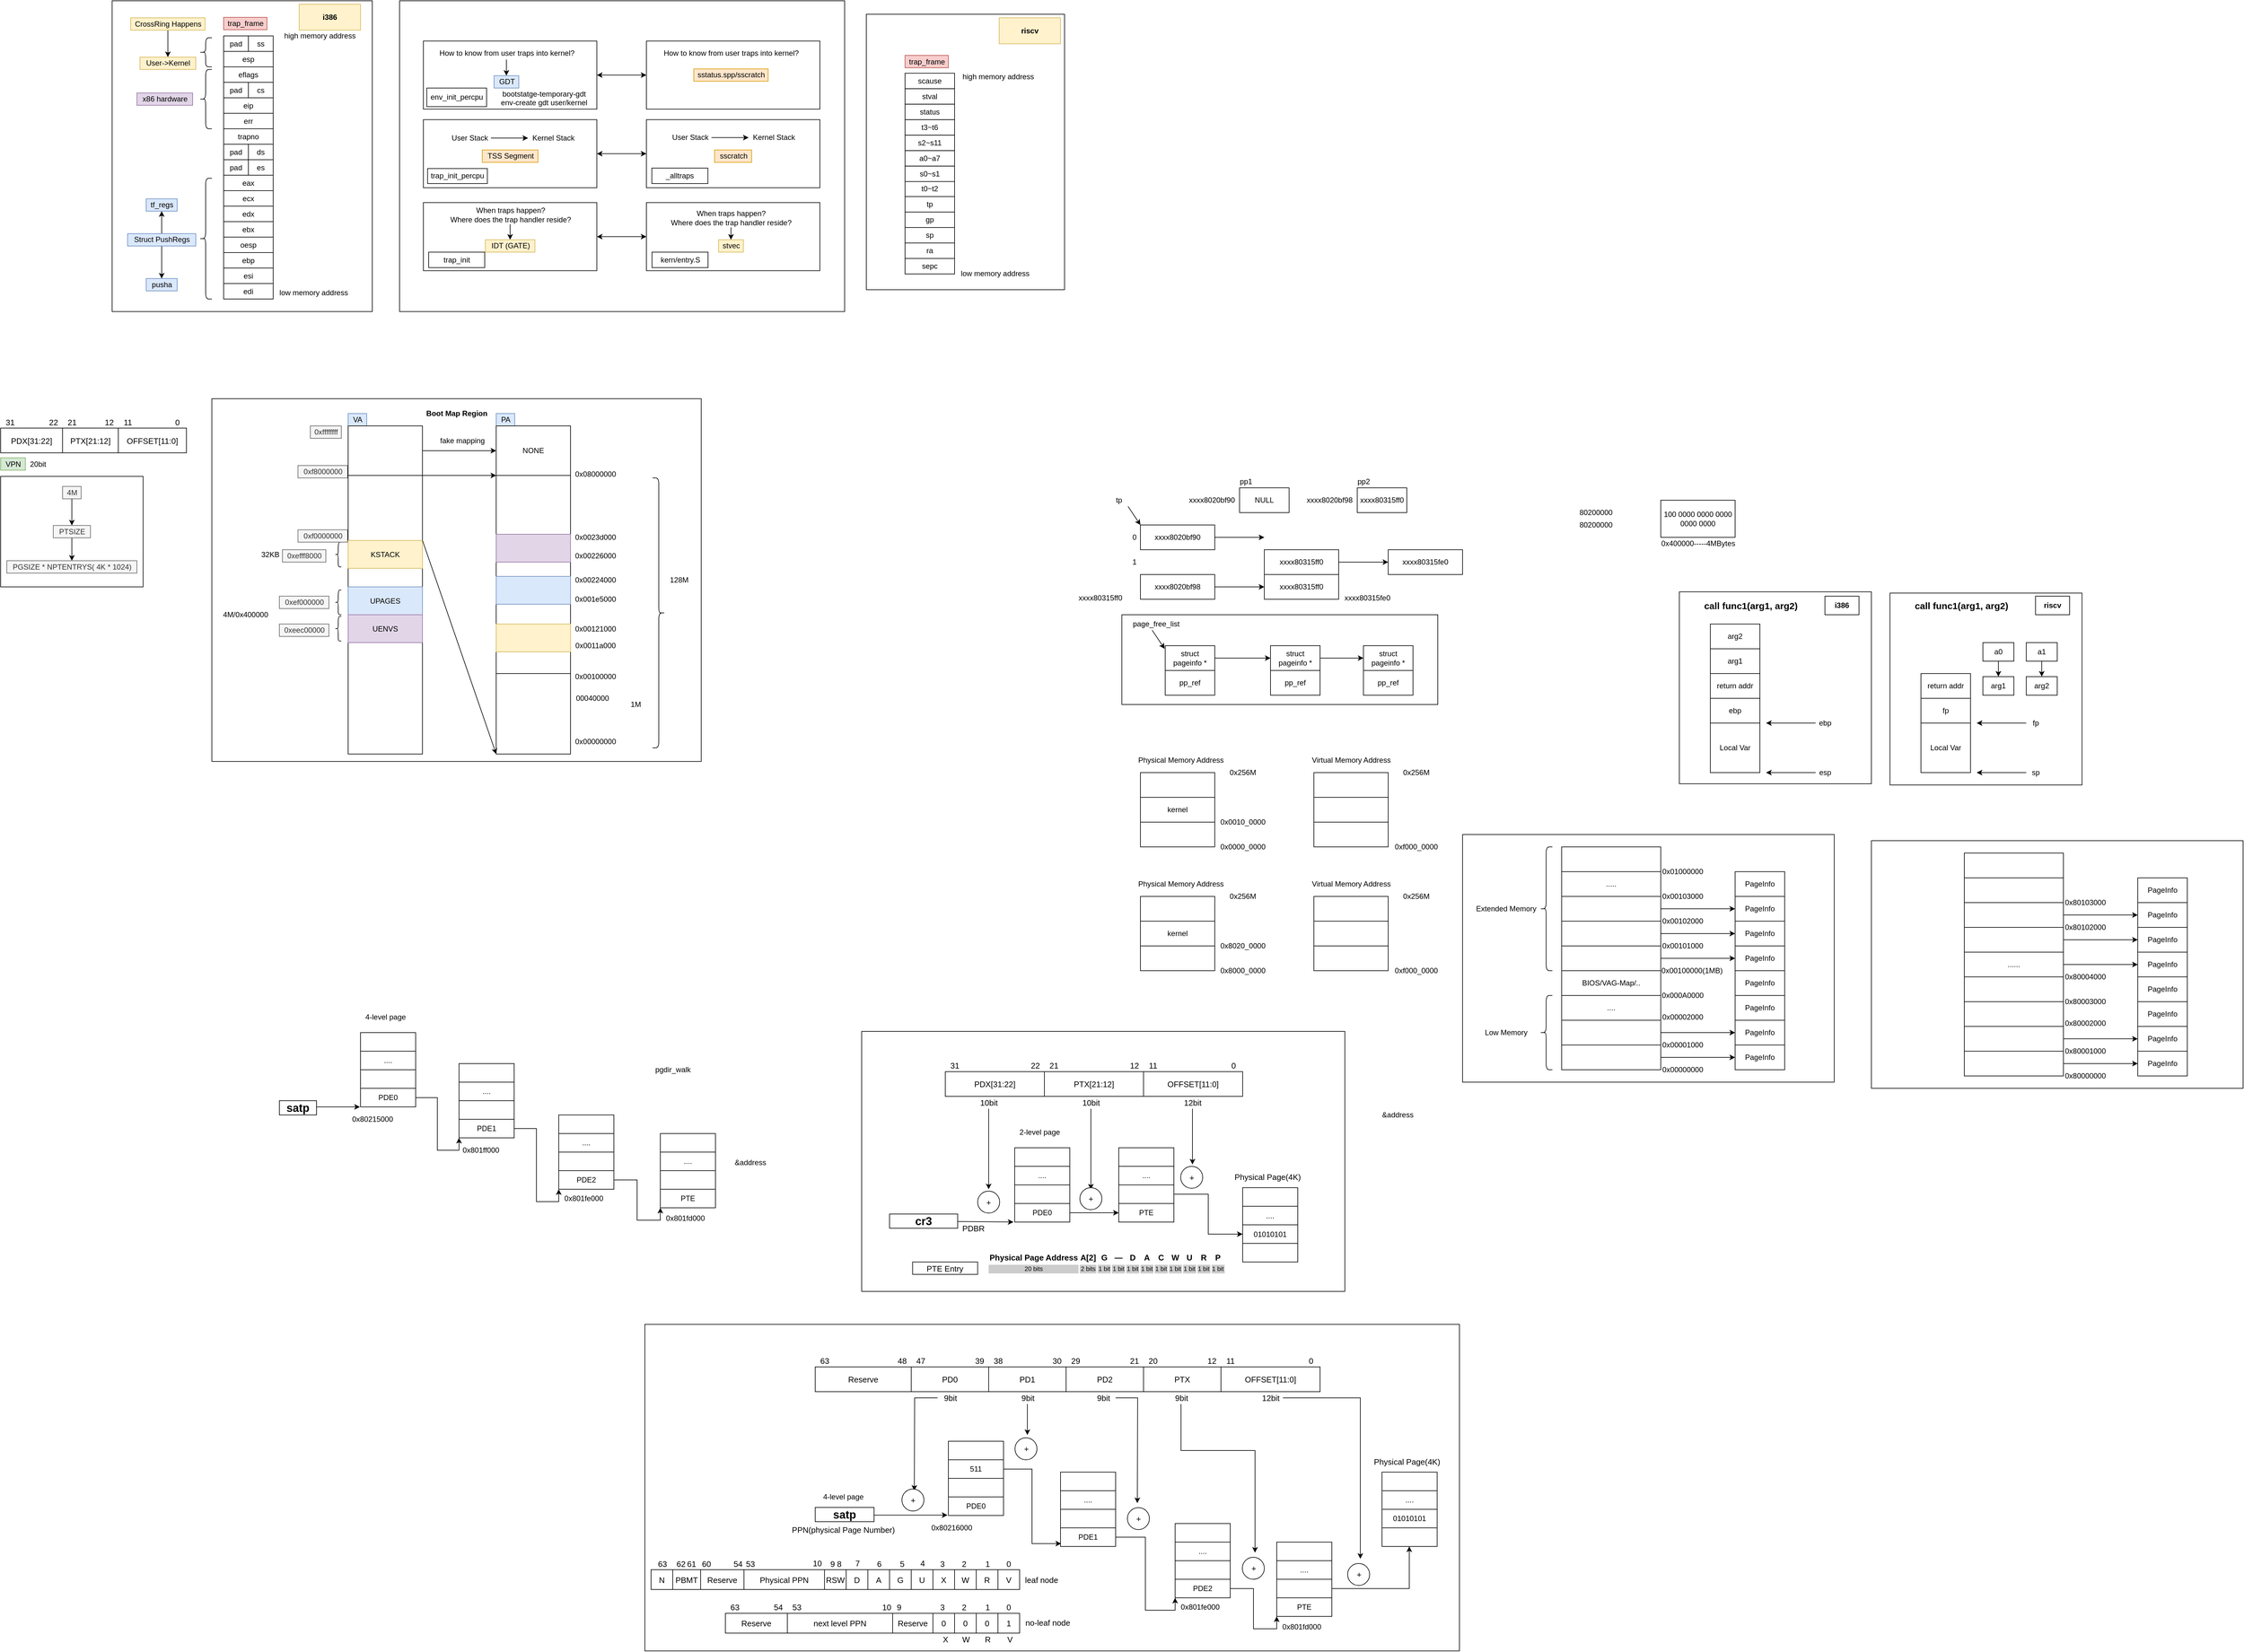 <mxfile version="13.0.3" type="device"><diagram id="CSGIPvXIPeVFZTg_hxHR" name="Page-1"><mxGraphModel dx="3735" dy="1780" grid="1" gridSize="10" guides="1" tooltips="1" connect="1" arrows="1" fold="1" page="1" pageScale="1" pageWidth="850" pageHeight="1100" math="0" shadow="0"><root><mxCell id="0"/><mxCell id="1" parent="0"/><mxCell id="G86wjtfUIim-cN8Te1n5-59" value="" style="whiteSpace=wrap;html=1;" vertex="1" parent="1"><mxGeometry x="-1122.5" y="-745" width="320" height="445" as="geometry"/></mxCell><mxCell id="G86wjtfUIim-cN8Te1n5-58" value="" style="whiteSpace=wrap;html=1;" vertex="1" parent="1"><mxGeometry x="-1876" y="-766.74" width="718.5" height="502" as="geometry"/></mxCell><mxCell id="G86wjtfUIim-cN8Te1n5-57" value="" style="whiteSpace=wrap;html=1;" vertex="1" parent="1"><mxGeometry x="-2340" y="-766.74" width="420" height="502" as="geometry"/></mxCell><mxCell id="G86wjtfUIim-cN8Te1n5-35" value="" style="edgeStyle=orthogonalEdgeStyle;rounded=0;orthogonalLoop=1;jettySize=auto;html=1;startArrow=classic;startFill=1;" edge="1" parent="1" source="b2TwrqLNXxdomDFUdwAV-132" target="G86wjtfUIim-cN8Te1n5-34"><mxGeometry relative="1" as="geometry"/></mxCell><mxCell id="b2TwrqLNXxdomDFUdwAV-132" value="" style="whiteSpace=wrap;html=1;" parent="1" vertex="1"><mxGeometry x="-1837.5" y="-574.74" width="280" height="110" as="geometry"/></mxCell><mxCell id="G86wjtfUIim-cN8Te1n5-34" value="" style="whiteSpace=wrap;html=1;" vertex="1" parent="1"><mxGeometry x="-1477.5" y="-574.74" width="280" height="110" as="geometry"/></mxCell><mxCell id="G86wjtfUIim-cN8Te1n5-48" value="" style="edgeStyle=orthogonalEdgeStyle;rounded=0;orthogonalLoop=1;jettySize=auto;html=1;startArrow=classic;startFill=1;" edge="1" parent="1" source="b2TwrqLNXxdomDFUdwAV-130" target="G86wjtfUIim-cN8Te1n5-47"><mxGeometry relative="1" as="geometry"/></mxCell><mxCell id="b2TwrqLNXxdomDFUdwAV-130" value="" style="whiteSpace=wrap;html=1;" parent="1" vertex="1"><mxGeometry x="-1837.5" y="-701.74" width="280" height="110" as="geometry"/></mxCell><mxCell id="G86wjtfUIim-cN8Te1n5-47" value="" style="whiteSpace=wrap;html=1;" vertex="1" parent="1"><mxGeometry x="-1477.5" y="-701.74" width="280" height="110" as="geometry"/></mxCell><mxCell id="b2TwrqLNXxdomDFUdwAV-78" value="" style="whiteSpace=wrap;html=1;" parent="1" vertex="1"><mxGeometry x="-2179" y="-124" width="790" height="586" as="geometry"/></mxCell><mxCell id="b2TwrqLNXxdomDFUdwAV-39" value="" style="whiteSpace=wrap;html=1;" parent="1" vertex="1"><mxGeometry x="-2520" y="1.5" width="230" height="178.5" as="geometry"/></mxCell><mxCell id="YVjnM281CWcdTL3nE9rm-201" value="" style="whiteSpace=wrap;html=1;fontSize=13;" parent="1" vertex="1"><mxGeometry x="-1480" y="1371.25" width="1315" height="527.5" as="geometry"/></mxCell><mxCell id="YVjnM281CWcdTL3nE9rm-149" value="" style="whiteSpace=wrap;html=1;fontSize=13;" parent="1" vertex="1"><mxGeometry x="-1130" y="898" width="780" height="420" as="geometry"/></mxCell><mxCell id="YVjnM281CWcdTL3nE9rm-47" value="" style="whiteSpace=wrap;html=1;fontSize=13;" parent="1" vertex="1"><mxGeometry x="-710" y="225" width="510" height="145" as="geometry"/></mxCell><mxCell id="YVjnM281CWcdTL3nE9rm-2" value="" style="whiteSpace=wrap;html=1;" parent="1" vertex="1"><mxGeometry x="-160" y="580" width="600" height="400" as="geometry"/></mxCell><mxCell id="ReVUi3hIqyelmQJxD_GZ-11" value="" style="whiteSpace=wrap;html=1;aspect=fixed;" parent="1" vertex="1"><mxGeometry x="190" y="188" width="310" height="310" as="geometry"/></mxCell><mxCell id="ReVUi3hIqyelmQJxD_GZ-1" value="" style="whiteSpace=wrap;html=1;" parent="1" vertex="1"><mxGeometry x="240" y="240" width="80" height="120" as="geometry"/></mxCell><mxCell id="ReVUi3hIqyelmQJxD_GZ-2" value="arg2" style="rounded=0;whiteSpace=wrap;html=1;" parent="1" vertex="1"><mxGeometry x="240" y="240" width="80" height="40" as="geometry"/></mxCell><mxCell id="ReVUi3hIqyelmQJxD_GZ-3" value="arg1" style="rounded=0;whiteSpace=wrap;html=1;" parent="1" vertex="1"><mxGeometry x="240" y="280" width="80" height="40" as="geometry"/></mxCell><mxCell id="ReVUi3hIqyelmQJxD_GZ-4" value="return addr" style="rounded=0;whiteSpace=wrap;html=1;" parent="1" vertex="1"><mxGeometry x="240" y="320" width="80" height="40" as="geometry"/></mxCell><mxCell id="ReVUi3hIqyelmQJxD_GZ-5" value="ebp" style="rounded=0;whiteSpace=wrap;html=1;" parent="1" vertex="1"><mxGeometry x="240" y="360" width="80" height="40" as="geometry"/></mxCell><mxCell id="ReVUi3hIqyelmQJxD_GZ-6" value="" style="endArrow=classic;html=1;" parent="1" edge="1"><mxGeometry width="50" height="50" relative="1" as="geometry"><mxPoint x="410" y="400" as="sourcePoint"/><mxPoint x="330" y="400" as="targetPoint"/></mxGeometry></mxCell><mxCell id="ReVUi3hIqyelmQJxD_GZ-7" value="ebp" style="text;html=1;align=center;verticalAlign=middle;resizable=0;points=[];autosize=1;" parent="1" vertex="1"><mxGeometry x="405" y="390" width="40" height="20" as="geometry"/></mxCell><mxCell id="ReVUi3hIqyelmQJxD_GZ-8" value="Local Var" style="whiteSpace=wrap;html=1;aspect=fixed;" parent="1" vertex="1"><mxGeometry x="240" y="400" width="80" height="80" as="geometry"/></mxCell><mxCell id="ReVUi3hIqyelmQJxD_GZ-9" value="" style="endArrow=classic;html=1;" parent="1" edge="1"><mxGeometry width="50" height="50" relative="1" as="geometry"><mxPoint x="410" y="480" as="sourcePoint"/><mxPoint x="330" y="480" as="targetPoint"/></mxGeometry></mxCell><mxCell id="ReVUi3hIqyelmQJxD_GZ-10" value="esp" style="text;html=1;align=center;verticalAlign=middle;resizable=0;points=[];autosize=1;" parent="1" vertex="1"><mxGeometry x="410" y="470" width="30" height="20" as="geometry"/></mxCell><mxCell id="ReVUi3hIqyelmQJxD_GZ-12" value="&lt;b&gt;&lt;font style=&quot;font-size: 15px&quot;&gt;call func1(arg1, arg2)&lt;/font&gt;&lt;/b&gt;" style="text;html=1;align=center;verticalAlign=middle;resizable=0;points=[];autosize=1;" parent="1" vertex="1"><mxGeometry x="220" y="200" width="170" height="20" as="geometry"/></mxCell><mxCell id="ReVUi3hIqyelmQJxD_GZ-13" value="&lt;b&gt;i386&lt;/b&gt;" style="rounded=0;whiteSpace=wrap;html=1;" parent="1" vertex="1"><mxGeometry x="425" y="195" width="55" height="30" as="geometry"/></mxCell><mxCell id="ReVUi3hIqyelmQJxD_GZ-14" value="" style="whiteSpace=wrap;html=1;aspect=fixed;" parent="1" vertex="1"><mxGeometry x="530" y="190" width="310" height="310" as="geometry"/></mxCell><mxCell id="ReVUi3hIqyelmQJxD_GZ-18" value="return addr" style="rounded=0;whiteSpace=wrap;html=1;" parent="1" vertex="1"><mxGeometry x="580" y="320" width="80" height="40" as="geometry"/></mxCell><mxCell id="ReVUi3hIqyelmQJxD_GZ-19" value="fp" style="rounded=0;whiteSpace=wrap;html=1;" parent="1" vertex="1"><mxGeometry x="580" y="360" width="80" height="40" as="geometry"/></mxCell><mxCell id="ReVUi3hIqyelmQJxD_GZ-20" value="" style="endArrow=classic;html=1;" parent="1" edge="1"><mxGeometry width="50" height="50" relative="1" as="geometry"><mxPoint x="750" y="400" as="sourcePoint"/><mxPoint x="670" y="400" as="targetPoint"/></mxGeometry></mxCell><mxCell id="ReVUi3hIqyelmQJxD_GZ-21" value="fp" style="text;html=1;align=center;verticalAlign=middle;resizable=0;points=[];autosize=1;" parent="1" vertex="1"><mxGeometry x="750" y="390" width="30" height="20" as="geometry"/></mxCell><mxCell id="ReVUi3hIqyelmQJxD_GZ-22" value="Local Var" style="whiteSpace=wrap;html=1;aspect=fixed;" parent="1" vertex="1"><mxGeometry x="580" y="400" width="80" height="80" as="geometry"/></mxCell><mxCell id="ReVUi3hIqyelmQJxD_GZ-23" value="" style="endArrow=classic;html=1;" parent="1" edge="1"><mxGeometry width="50" height="50" relative="1" as="geometry"><mxPoint x="750" y="480" as="sourcePoint"/><mxPoint x="670" y="480" as="targetPoint"/></mxGeometry></mxCell><mxCell id="ReVUi3hIqyelmQJxD_GZ-24" value="sp" style="text;html=1;align=center;verticalAlign=middle;resizable=0;points=[];autosize=1;" parent="1" vertex="1"><mxGeometry x="750" y="470" width="30" height="20" as="geometry"/></mxCell><mxCell id="ReVUi3hIqyelmQJxD_GZ-25" value="&lt;b&gt;&lt;font style=&quot;font-size: 15px&quot;&gt;call func1(arg1, arg2)&lt;/font&gt;&lt;/b&gt;" style="text;html=1;align=center;verticalAlign=middle;resizable=0;points=[];autosize=1;" parent="1" vertex="1"><mxGeometry x="560" y="200" width="170" height="20" as="geometry"/></mxCell><mxCell id="ReVUi3hIqyelmQJxD_GZ-26" value="&lt;b&gt;riscv&lt;/b&gt;" style="rounded=0;whiteSpace=wrap;html=1;" parent="1" vertex="1"><mxGeometry x="765" y="195" width="55" height="30" as="geometry"/></mxCell><mxCell id="ReVUi3hIqyelmQJxD_GZ-30" value="" style="edgeStyle=orthogonalEdgeStyle;rounded=0;orthogonalLoop=1;jettySize=auto;html=1;" parent="1" source="ReVUi3hIqyelmQJxD_GZ-27" target="ReVUi3hIqyelmQJxD_GZ-29" edge="1"><mxGeometry relative="1" as="geometry"/></mxCell><mxCell id="ReVUi3hIqyelmQJxD_GZ-27" value="a0" style="rounded=0;whiteSpace=wrap;html=1;" parent="1" vertex="1"><mxGeometry x="680" y="270" width="50" height="30" as="geometry"/></mxCell><mxCell id="ReVUi3hIqyelmQJxD_GZ-29" value="arg1" style="rounded=0;whiteSpace=wrap;html=1;" parent="1" vertex="1"><mxGeometry x="680" y="325" width="50" height="30" as="geometry"/></mxCell><mxCell id="ReVUi3hIqyelmQJxD_GZ-32" value="" style="edgeStyle=orthogonalEdgeStyle;rounded=0;orthogonalLoop=1;jettySize=auto;html=1;" parent="1" source="ReVUi3hIqyelmQJxD_GZ-28" target="ReVUi3hIqyelmQJxD_GZ-31" edge="1"><mxGeometry relative="1" as="geometry"/></mxCell><mxCell id="ReVUi3hIqyelmQJxD_GZ-28" value="a1" style="rounded=0;whiteSpace=wrap;html=1;" parent="1" vertex="1"><mxGeometry x="750" y="270" width="50" height="30" as="geometry"/></mxCell><mxCell id="ReVUi3hIqyelmQJxD_GZ-31" value="arg2" style="rounded=0;whiteSpace=wrap;html=1;" parent="1" vertex="1"><mxGeometry x="750" y="325" width="50" height="30" as="geometry"/></mxCell><mxCell id="xHho8G9eAO0MrI8eHb4w-1" value="100 0000 0000 0000 0000 0000" style="rounded=0;whiteSpace=wrap;html=1;" parent="1" vertex="1"><mxGeometry x="160" y="40" width="120" height="60" as="geometry"/></mxCell><mxCell id="xHho8G9eAO0MrI8eHb4w-2" value="0x400000-----4MBytes" style="text;html=1;align=center;verticalAlign=middle;resizable=0;points=[];autosize=1;" parent="1" vertex="1"><mxGeometry x="155" y="100" width="130" height="20" as="geometry"/></mxCell><mxCell id="xHho8G9eAO0MrI8eHb4w-9" value="" style="edgeStyle=orthogonalEdgeStyle;rounded=0;orthogonalLoop=1;jettySize=auto;html=1;" parent="1" source="xHho8G9eAO0MrI8eHb4w-4" edge="1"><mxGeometry relative="1" as="geometry"><mxPoint x="-480" y="100" as="targetPoint"/></mxGeometry></mxCell><mxCell id="xHho8G9eAO0MrI8eHb4w-4" value="xxxx8020bf90" style="rounded=0;whiteSpace=wrap;html=1;" parent="1" vertex="1"><mxGeometry x="-680" y="80" width="120" height="40" as="geometry"/></mxCell><mxCell id="xHho8G9eAO0MrI8eHb4w-12" value="NULL" style="rounded=0;whiteSpace=wrap;html=1;" parent="1" vertex="1"><mxGeometry x="-520" y="20" width="80" height="40" as="geometry"/></mxCell><mxCell id="xHho8G9eAO0MrI8eHb4w-6" value="0" style="text;html=1;align=center;verticalAlign=middle;resizable=0;points=[];autosize=1;" parent="1" vertex="1"><mxGeometry x="-700" y="90" width="20" height="20" as="geometry"/></mxCell><mxCell id="xHho8G9eAO0MrI8eHb4w-7" value="1" style="text;html=1;align=center;verticalAlign=middle;resizable=0;points=[];autosize=1;" parent="1" vertex="1"><mxGeometry x="-700" y="130" width="20" height="20" as="geometry"/></mxCell><mxCell id="xHho8G9eAO0MrI8eHb4w-21" value="80200000" style="text;html=1;align=center;verticalAlign=middle;resizable=0;points=[];autosize=1;" parent="1" vertex="1"><mxGeometry x="20" y="50" width="70" height="20" as="geometry"/></mxCell><mxCell id="xHho8G9eAO0MrI8eHb4w-22" value="80200000" style="text;html=1;align=center;verticalAlign=middle;resizable=0;points=[];autosize=1;" parent="1" vertex="1"><mxGeometry x="20" y="70" width="70" height="20" as="geometry"/></mxCell><mxCell id="xHho8G9eAO0MrI8eHb4w-23" value="tp" style="text;html=1;align=center;verticalAlign=middle;resizable=0;points=[];autosize=1;" parent="1" vertex="1"><mxGeometry x="-730" y="30" width="30" height="20" as="geometry"/></mxCell><mxCell id="xHho8G9eAO0MrI8eHb4w-24" value="page_free_list" style="text;html=1;align=center;verticalAlign=middle;resizable=0;points=[];autosize=1;" parent="1" vertex="1"><mxGeometry x="-700" y="230" width="90" height="20" as="geometry"/></mxCell><mxCell id="xHho8G9eAO0MrI8eHb4w-25" value="" style="endArrow=classic;html=1;" parent="1" edge="1"><mxGeometry width="50" height="50" relative="1" as="geometry"><mxPoint x="-661" y="250" as="sourcePoint"/><mxPoint x="-641" y="280" as="targetPoint"/></mxGeometry></mxCell><mxCell id="xHho8G9eAO0MrI8eHb4w-27" value="pp_ref" style="rounded=0;whiteSpace=wrap;html=1;" parent="1" vertex="1"><mxGeometry x="-640" y="315" width="80" height="40" as="geometry"/></mxCell><mxCell id="xHho8G9eAO0MrI8eHb4w-30" value="" style="edgeStyle=orthogonalEdgeStyle;rounded=0;orthogonalLoop=1;jettySize=auto;html=1;" parent="1" source="xHho8G9eAO0MrI8eHb4w-28" target="xHho8G9eAO0MrI8eHb4w-29" edge="1"><mxGeometry relative="1" as="geometry"/></mxCell><mxCell id="xHho8G9eAO0MrI8eHb4w-28" value="struct pageinfo *" style="rounded=0;whiteSpace=wrap;html=1;" parent="1" vertex="1"><mxGeometry x="-640" y="275" width="80" height="40" as="geometry"/></mxCell><mxCell id="xHho8G9eAO0MrI8eHb4w-34" value="" style="edgeStyle=orthogonalEdgeStyle;rounded=0;orthogonalLoop=1;jettySize=auto;html=1;" parent="1" source="xHho8G9eAO0MrI8eHb4w-29" target="xHho8G9eAO0MrI8eHb4w-32" edge="1"><mxGeometry relative="1" as="geometry"/></mxCell><mxCell id="xHho8G9eAO0MrI8eHb4w-29" value="struct pageinfo *" style="rounded=0;whiteSpace=wrap;html=1;" parent="1" vertex="1"><mxGeometry x="-470" y="275" width="80" height="40" as="geometry"/></mxCell><mxCell id="xHho8G9eAO0MrI8eHb4w-31" value="pp_ref" style="rounded=0;whiteSpace=wrap;html=1;" parent="1" vertex="1"><mxGeometry x="-470" y="315" width="80" height="40" as="geometry"/></mxCell><mxCell id="xHho8G9eAO0MrI8eHb4w-32" value="struct pageinfo *" style="rounded=0;whiteSpace=wrap;html=1;" parent="1" vertex="1"><mxGeometry x="-320" y="275" width="80" height="40" as="geometry"/></mxCell><mxCell id="xHho8G9eAO0MrI8eHb4w-33" value="pp_ref" style="rounded=0;whiteSpace=wrap;html=1;" parent="1" vertex="1"><mxGeometry x="-320" y="315" width="80" height="40" as="geometry"/></mxCell><mxCell id="xHho8G9eAO0MrI8eHb4w-35" value="" style="endArrow=classic;html=1;entryX=0;entryY=0;entryDx=0;entryDy=0;exitX=1;exitY=1;exitDx=0;exitDy=0;exitPerimeter=0;" parent="1" source="xHho8G9eAO0MrI8eHb4w-23" target="xHho8G9eAO0MrI8eHb4w-4" edge="1"><mxGeometry width="50" height="50" relative="1" as="geometry"><mxPoint x="-675" y="50" as="sourcePoint"/><mxPoint x="-625" as="targetPoint"/></mxGeometry></mxCell><mxCell id="xHho8G9eAO0MrI8eHb4w-57" value="" style="edgeStyle=orthogonalEdgeStyle;rounded=0;orthogonalLoop=1;jettySize=auto;html=1;" parent="1" source="xHho8G9eAO0MrI8eHb4w-40" target="xHho8G9eAO0MrI8eHb4w-56" edge="1"><mxGeometry relative="1" as="geometry"/></mxCell><mxCell id="xHho8G9eAO0MrI8eHb4w-40" value="xxxx80315ff0" style="rounded=0;whiteSpace=wrap;html=1;" parent="1" vertex="1"><mxGeometry x="-480" y="120" width="120" height="40" as="geometry"/></mxCell><mxCell id="xHho8G9eAO0MrI8eHb4w-56" value="&lt;span&gt;xxxx80315fe0&lt;/span&gt;" style="rounded=0;whiteSpace=wrap;html=1;" parent="1" vertex="1"><mxGeometry x="-280" y="120" width="120" height="40" as="geometry"/></mxCell><mxCell id="xHho8G9eAO0MrI8eHb4w-42" value="pp1" style="text;html=1;align=center;verticalAlign=middle;resizable=0;points=[];autosize=1;" parent="1" vertex="1"><mxGeometry x="-530" width="40" height="20" as="geometry"/></mxCell><mxCell id="xHho8G9eAO0MrI8eHb4w-43" value="&lt;span&gt;xxxx8020bf90&lt;/span&gt;" style="text;html=1;align=center;verticalAlign=middle;resizable=0;points=[];autosize=1;" parent="1" vertex="1"><mxGeometry x="-610" y="30" width="90" height="20" as="geometry"/></mxCell><mxCell id="xHho8G9eAO0MrI8eHb4w-44" value="xxxx80315ff0" style="rounded=0;whiteSpace=wrap;html=1;" parent="1" vertex="1"><mxGeometry x="-330" y="20" width="80" height="40" as="geometry"/></mxCell><mxCell id="xHho8G9eAO0MrI8eHb4w-45" value="pp2" style="text;html=1;align=center;verticalAlign=middle;resizable=0;points=[];autosize=1;" parent="1" vertex="1"><mxGeometry x="-340" width="40" height="20" as="geometry"/></mxCell><mxCell id="xHho8G9eAO0MrI8eHb4w-46" value="&lt;span&gt;xxxx8020bf98&lt;/span&gt;" style="text;html=1;align=center;verticalAlign=middle;resizable=0;points=[];autosize=1;" parent="1" vertex="1"><mxGeometry x="-420" y="30" width="90" height="20" as="geometry"/></mxCell><mxCell id="xHho8G9eAO0MrI8eHb4w-47" value="xxxx80315ff0" style="text;html=1;align=center;verticalAlign=middle;resizable=0;points=[];autosize=1;" parent="1" vertex="1"><mxGeometry x="-790" y="188" width="90" height="20" as="geometry"/></mxCell><mxCell id="xHho8G9eAO0MrI8eHb4w-48" value="xxxx80315fe0" style="text;html=1;align=center;verticalAlign=middle;resizable=0;points=[];autosize=1;" parent="1" vertex="1"><mxGeometry x="-359.5" y="188" width="90" height="20" as="geometry"/></mxCell><mxCell id="xHho8G9eAO0MrI8eHb4w-53" value="" style="edgeStyle=orthogonalEdgeStyle;rounded=0;orthogonalLoop=1;jettySize=auto;html=1;" parent="1" source="xHho8G9eAO0MrI8eHb4w-54" target="xHho8G9eAO0MrI8eHb4w-55" edge="1"><mxGeometry relative="1" as="geometry"/></mxCell><mxCell id="xHho8G9eAO0MrI8eHb4w-54" value="xxxx8020bf98" style="rounded=0;whiteSpace=wrap;html=1;" parent="1" vertex="1"><mxGeometry x="-680" y="160" width="120" height="40" as="geometry"/></mxCell><mxCell id="xHho8G9eAO0MrI8eHb4w-55" value="&lt;span&gt;xxxx80315ff0&lt;/span&gt;" style="rounded=0;whiteSpace=wrap;html=1;" parent="1" vertex="1"><mxGeometry x="-480" y="160" width="120" height="40" as="geometry"/></mxCell><mxCell id="xHho8G9eAO0MrI8eHb4w-58" value="" style="whiteSpace=wrap;html=1;aspect=fixed;" parent="1" vertex="1"><mxGeometry x="-680" y="480" width="120" height="120" as="geometry"/></mxCell><mxCell id="xHho8G9eAO0MrI8eHb4w-59" value="" style="rounded=0;whiteSpace=wrap;html=1;" parent="1" vertex="1"><mxGeometry x="-680" y="480" width="120" height="40" as="geometry"/></mxCell><mxCell id="xHho8G9eAO0MrI8eHb4w-60" value="kernel" style="rounded=0;whiteSpace=wrap;html=1;" parent="1" vertex="1"><mxGeometry x="-680" y="520" width="120" height="40" as="geometry"/></mxCell><mxCell id="xHho8G9eAO0MrI8eHb4w-61" value="" style="rounded=0;whiteSpace=wrap;html=1;" parent="1" vertex="1"><mxGeometry x="-680" y="560" width="120" height="40" as="geometry"/></mxCell><mxCell id="xHho8G9eAO0MrI8eHb4w-62" value="0x0000_0000" style="text;html=1;align=center;verticalAlign=middle;resizable=0;points=[];autosize=1;" parent="1" vertex="1"><mxGeometry x="-560" y="590" width="90" height="20" as="geometry"/></mxCell><mxCell id="xHho8G9eAO0MrI8eHb4w-63" value="0x256M" style="text;html=1;align=center;verticalAlign=middle;resizable=0;points=[];autosize=1;" parent="1" vertex="1"><mxGeometry x="-545" y="470" width="60" height="20" as="geometry"/></mxCell><mxCell id="xHho8G9eAO0MrI8eHb4w-64" value="" style="whiteSpace=wrap;html=1;aspect=fixed;" parent="1" vertex="1"><mxGeometry x="-400" y="480" width="120" height="120" as="geometry"/></mxCell><mxCell id="xHho8G9eAO0MrI8eHb4w-65" value="" style="rounded=0;whiteSpace=wrap;html=1;" parent="1" vertex="1"><mxGeometry x="-400" y="480" width="120" height="40" as="geometry"/></mxCell><mxCell id="xHho8G9eAO0MrI8eHb4w-66" value="" style="rounded=0;whiteSpace=wrap;html=1;" parent="1" vertex="1"><mxGeometry x="-400" y="520" width="120" height="40" as="geometry"/></mxCell><mxCell id="xHho8G9eAO0MrI8eHb4w-67" value="" style="rounded=0;whiteSpace=wrap;html=1;" parent="1" vertex="1"><mxGeometry x="-400" y="560" width="120" height="40" as="geometry"/></mxCell><mxCell id="xHho8G9eAO0MrI8eHb4w-68" value="0xf000_0000" style="text;html=1;align=center;verticalAlign=middle;resizable=0;points=[];autosize=1;" parent="1" vertex="1"><mxGeometry x="-275" y="590" width="80" height="20" as="geometry"/></mxCell><mxCell id="xHho8G9eAO0MrI8eHb4w-69" value="0x256M" style="text;html=1;align=center;verticalAlign=middle;resizable=0;points=[];autosize=1;" parent="1" vertex="1"><mxGeometry x="-265" y="470" width="60" height="20" as="geometry"/></mxCell><mxCell id="xHho8G9eAO0MrI8eHb4w-70" value="0x0010_0000" style="text;html=1;align=center;verticalAlign=middle;resizable=0;points=[];autosize=1;" parent="1" vertex="1"><mxGeometry x="-560" y="550" width="90" height="20" as="geometry"/></mxCell><mxCell id="xHho8G9eAO0MrI8eHb4w-71" value="Physical Memory Address" style="text;html=1;align=center;verticalAlign=middle;resizable=0;points=[];autosize=1;" parent="1" vertex="1"><mxGeometry x="-690" y="450" width="150" height="20" as="geometry"/></mxCell><mxCell id="xHho8G9eAO0MrI8eHb4w-72" value="Virtual Memory Address" style="text;html=1;align=center;verticalAlign=middle;resizable=0;points=[];autosize=1;" parent="1" vertex="1"><mxGeometry x="-410" y="450" width="140" height="20" as="geometry"/></mxCell><mxCell id="xHho8G9eAO0MrI8eHb4w-73" value="" style="whiteSpace=wrap;html=1;aspect=fixed;" parent="1" vertex="1"><mxGeometry x="-680" y="680" width="120" height="120" as="geometry"/></mxCell><mxCell id="xHho8G9eAO0MrI8eHb4w-74" value="" style="rounded=0;whiteSpace=wrap;html=1;" parent="1" vertex="1"><mxGeometry x="-680" y="680" width="120" height="40" as="geometry"/></mxCell><mxCell id="xHho8G9eAO0MrI8eHb4w-75" value="kernel" style="rounded=0;whiteSpace=wrap;html=1;" parent="1" vertex="1"><mxGeometry x="-680" y="720" width="120" height="40" as="geometry"/></mxCell><mxCell id="xHho8G9eAO0MrI8eHb4w-76" value="" style="rounded=0;whiteSpace=wrap;html=1;" parent="1" vertex="1"><mxGeometry x="-680" y="760" width="120" height="40" as="geometry"/></mxCell><mxCell id="xHho8G9eAO0MrI8eHb4w-77" value="0x8000_0000" style="text;html=1;align=center;verticalAlign=middle;resizable=0;points=[];autosize=1;" parent="1" vertex="1"><mxGeometry x="-560" y="790" width="90" height="20" as="geometry"/></mxCell><mxCell id="xHho8G9eAO0MrI8eHb4w-78" value="0x256M" style="text;html=1;align=center;verticalAlign=middle;resizable=0;points=[];autosize=1;" parent="1" vertex="1"><mxGeometry x="-545" y="670" width="60" height="20" as="geometry"/></mxCell><mxCell id="xHho8G9eAO0MrI8eHb4w-79" value="0x8020_0000" style="text;html=1;align=center;verticalAlign=middle;resizable=0;points=[];autosize=1;" parent="1" vertex="1"><mxGeometry x="-560" y="750" width="90" height="20" as="geometry"/></mxCell><mxCell id="xHho8G9eAO0MrI8eHb4w-80" value="Physical Memory Address" style="text;html=1;align=center;verticalAlign=middle;resizable=0;points=[];autosize=1;" parent="1" vertex="1"><mxGeometry x="-690" y="650" width="150" height="20" as="geometry"/></mxCell><mxCell id="xHho8G9eAO0MrI8eHb4w-81" value="" style="whiteSpace=wrap;html=1;aspect=fixed;" parent="1" vertex="1"><mxGeometry x="-400" y="680" width="120" height="120" as="geometry"/></mxCell><mxCell id="xHho8G9eAO0MrI8eHb4w-82" value="" style="rounded=0;whiteSpace=wrap;html=1;" parent="1" vertex="1"><mxGeometry x="-400" y="680" width="120" height="40" as="geometry"/></mxCell><mxCell id="xHho8G9eAO0MrI8eHb4w-83" value="" style="rounded=0;whiteSpace=wrap;html=1;" parent="1" vertex="1"><mxGeometry x="-400" y="720" width="120" height="40" as="geometry"/></mxCell><mxCell id="xHho8G9eAO0MrI8eHb4w-84" value="" style="rounded=0;whiteSpace=wrap;html=1;" parent="1" vertex="1"><mxGeometry x="-400" y="760" width="120" height="40" as="geometry"/></mxCell><mxCell id="xHho8G9eAO0MrI8eHb4w-85" value="0xf000_0000" style="text;html=1;align=center;verticalAlign=middle;resizable=0;points=[];autosize=1;" parent="1" vertex="1"><mxGeometry x="-275" y="790" width="80" height="20" as="geometry"/></mxCell><mxCell id="xHho8G9eAO0MrI8eHb4w-86" value="0x256M" style="text;html=1;align=center;verticalAlign=middle;resizable=0;points=[];autosize=1;" parent="1" vertex="1"><mxGeometry x="-265" y="670" width="60" height="20" as="geometry"/></mxCell><mxCell id="xHho8G9eAO0MrI8eHb4w-87" value="Virtual Memory Address" style="text;html=1;align=center;verticalAlign=middle;resizable=0;points=[];autosize=1;" parent="1" vertex="1"><mxGeometry x="-410" y="650" width="140" height="20" as="geometry"/></mxCell><mxCell id="xHho8G9eAO0MrI8eHb4w-88" value="" style="whiteSpace=wrap;html=1;" parent="1" vertex="1"><mxGeometry x="-883" y="1086" width="89" height="120" as="geometry"/></mxCell><mxCell id="xHho8G9eAO0MrI8eHb4w-90" value="2-level page" style="text;html=1;align=center;verticalAlign=middle;resizable=0;points=[];autosize=1;" parent="1" vertex="1"><mxGeometry x="-883" y="1051" width="80" height="20" as="geometry"/></mxCell><mxCell id="xHho8G9eAO0MrI8eHb4w-91" value="" style="endArrow=classic;html=1;exitX=-0.011;exitY=-0.045;exitDx=0;exitDy=0;exitPerimeter=0;" parent="1" source="YVjnM281CWcdTL3nE9rm-135" edge="1"><mxGeometry width="50" height="50" relative="1" as="geometry"><mxPoint x="-945" y="1206" as="sourcePoint"/><mxPoint x="-885" y="1206" as="targetPoint"/></mxGeometry></mxCell><mxCell id="xHho8G9eAO0MrI8eHb4w-93" value="&lt;font style=&quot;font-size: 18px&quot;&gt;&lt;b&gt;cr3 &lt;/b&gt;&lt;/font&gt;" style="rounded=0;whiteSpace=wrap;html=1;" parent="1" vertex="1"><mxGeometry x="-1085" y="1193" width="110" height="23" as="geometry"/></mxCell><mxCell id="xHho8G9eAO0MrI8eHb4w-103" value="" style="edgeStyle=orthogonalEdgeStyle;rounded=0;orthogonalLoop=1;jettySize=auto;html=1;" parent="1" source="xHho8G9eAO0MrI8eHb4w-94" target="xHho8G9eAO0MrI8eHb4w-99" edge="1"><mxGeometry relative="1" as="geometry"/></mxCell><mxCell id="xHho8G9eAO0MrI8eHb4w-94" value="PDE0" style="rounded=0;whiteSpace=wrap;html=1;" parent="1" vertex="1"><mxGeometry x="-883" y="1176" width="89" height="30" as="geometry"/></mxCell><mxCell id="xHho8G9eAO0MrI8eHb4w-95" value="" style="rounded=0;whiteSpace=wrap;html=1;" parent="1" vertex="1"><mxGeometry x="-883" y="1146" width="89" height="30" as="geometry"/></mxCell><mxCell id="xHho8G9eAO0MrI8eHb4w-96" value="...." style="rounded=0;whiteSpace=wrap;html=1;" parent="1" vertex="1"><mxGeometry x="-883" y="1116" width="89" height="30" as="geometry"/></mxCell><mxCell id="xHho8G9eAO0MrI8eHb4w-97" value="" style="rounded=0;whiteSpace=wrap;html=1;" parent="1" vertex="1"><mxGeometry x="-883" y="1086" width="89" height="30" as="geometry"/></mxCell><mxCell id="xHho8G9eAO0MrI8eHb4w-98" value="" style="whiteSpace=wrap;html=1;" parent="1" vertex="1"><mxGeometry x="-715" y="1086" width="89" height="120" as="geometry"/></mxCell><mxCell id="xHho8G9eAO0MrI8eHb4w-99" value="PTE" style="rounded=0;whiteSpace=wrap;html=1;" parent="1" vertex="1"><mxGeometry x="-715" y="1176" width="89" height="30" as="geometry"/></mxCell><mxCell id="YVjnM281CWcdTL3nE9rm-140" style="edgeStyle=orthogonalEdgeStyle;rounded=0;orthogonalLoop=1;jettySize=auto;html=1;fontSize=13;entryX=0;entryY=0.5;entryDx=0;entryDy=0;" parent="1" source="xHho8G9eAO0MrI8eHb4w-100" target="YVjnM281CWcdTL3nE9rm-143" edge="1"><mxGeometry relative="1" as="geometry"><mxPoint x="-545" y="1223" as="targetPoint"/></mxGeometry></mxCell><mxCell id="xHho8G9eAO0MrI8eHb4w-100" value="" style="rounded=0;whiteSpace=wrap;html=1;" parent="1" vertex="1"><mxGeometry x="-715" y="1146" width="89" height="30" as="geometry"/></mxCell><mxCell id="xHho8G9eAO0MrI8eHb4w-101" value="...." style="rounded=0;whiteSpace=wrap;html=1;" parent="1" vertex="1"><mxGeometry x="-715" y="1116" width="89" height="30" as="geometry"/></mxCell><mxCell id="xHho8G9eAO0MrI8eHb4w-102" value="" style="rounded=0;whiteSpace=wrap;html=1;" parent="1" vertex="1"><mxGeometry x="-715" y="1086" width="89" height="30" as="geometry"/></mxCell><mxCell id="xHho8G9eAO0MrI8eHb4w-106" value="&amp;amp;address" style="text;html=1;align=center;verticalAlign=middle;resizable=0;points=[];autosize=1;" parent="1" vertex="1"><mxGeometry x="-300" y="1023" width="70" height="20" as="geometry"/></mxCell><mxCell id="xHho8G9eAO0MrI8eHb4w-107" value="" style="whiteSpace=wrap;html=1;" parent="1" vertex="1"><mxGeometry x="-1939" y="900" width="89" height="120" as="geometry"/></mxCell><mxCell id="xHho8G9eAO0MrI8eHb4w-108" value="4-level page" style="text;html=1;align=center;verticalAlign=middle;resizable=0;points=[];autosize=1;" parent="1" vertex="1"><mxGeometry x="-1939" y="865" width="80" height="20" as="geometry"/></mxCell><mxCell id="xHho8G9eAO0MrI8eHb4w-109" value="" style="endArrow=classic;html=1;" parent="1" edge="1"><mxGeometry width="50" height="50" relative="1" as="geometry"><mxPoint x="-2010" y="1020" as="sourcePoint"/><mxPoint x="-1940" y="1020" as="targetPoint"/></mxGeometry></mxCell><mxCell id="xHho8G9eAO0MrI8eHb4w-110" value="&lt;font style=&quot;font-size: 18px&quot;&gt;&lt;b&gt;satp&lt;/b&gt;&lt;/font&gt;" style="rounded=0;whiteSpace=wrap;html=1;" parent="1" vertex="1"><mxGeometry x="-2070" y="1010" width="60" height="23" as="geometry"/></mxCell><mxCell id="xHho8G9eAO0MrI8eHb4w-136" style="edgeStyle=orthogonalEdgeStyle;rounded=0;orthogonalLoop=1;jettySize=auto;html=1;entryX=0;entryY=1;entryDx=0;entryDy=0;" parent="1" source="xHho8G9eAO0MrI8eHb4w-112" target="xHho8G9eAO0MrI8eHb4w-126" edge="1"><mxGeometry relative="1" as="geometry"/></mxCell><mxCell id="xHho8G9eAO0MrI8eHb4w-112" value="PDE0" style="rounded=0;whiteSpace=wrap;html=1;" parent="1" vertex="1"><mxGeometry x="-1939" y="990" width="89" height="30" as="geometry"/></mxCell><mxCell id="xHho8G9eAO0MrI8eHb4w-113" value="" style="rounded=0;whiteSpace=wrap;html=1;" parent="1" vertex="1"><mxGeometry x="-1939" y="960" width="89" height="30" as="geometry"/></mxCell><mxCell id="xHho8G9eAO0MrI8eHb4w-114" value="...." style="rounded=0;whiteSpace=wrap;html=1;" parent="1" vertex="1"><mxGeometry x="-1939" y="930" width="89" height="30" as="geometry"/></mxCell><mxCell id="xHho8G9eAO0MrI8eHb4w-115" value="" style="rounded=0;whiteSpace=wrap;html=1;" parent="1" vertex="1"><mxGeometry x="-1939" y="900" width="89" height="30" as="geometry"/></mxCell><mxCell id="xHho8G9eAO0MrI8eHb4w-116" value="" style="whiteSpace=wrap;html=1;" parent="1" vertex="1"><mxGeometry x="-1455" y="1063" width="89" height="120" as="geometry"/></mxCell><mxCell id="xHho8G9eAO0MrI8eHb4w-117" value="PTE" style="rounded=0;whiteSpace=wrap;html=1;" parent="1" vertex="1"><mxGeometry x="-1455" y="1153" width="89" height="30" as="geometry"/></mxCell><mxCell id="xHho8G9eAO0MrI8eHb4w-118" value="" style="rounded=0;whiteSpace=wrap;html=1;" parent="1" vertex="1"><mxGeometry x="-1455" y="1123" width="89" height="30" as="geometry"/></mxCell><mxCell id="xHho8G9eAO0MrI8eHb4w-119" value="...." style="rounded=0;whiteSpace=wrap;html=1;" parent="1" vertex="1"><mxGeometry x="-1455" y="1093" width="89" height="30" as="geometry"/></mxCell><mxCell id="xHho8G9eAO0MrI8eHb4w-120" value="" style="rounded=0;whiteSpace=wrap;html=1;" parent="1" vertex="1"><mxGeometry x="-1455" y="1063" width="89" height="30" as="geometry"/></mxCell><mxCell id="xHho8G9eAO0MrI8eHb4w-122" value="pgdir_walk" style="text;html=1;align=center;verticalAlign=middle;resizable=0;points=[];autosize=1;" parent="1" vertex="1"><mxGeometry x="-1470" y="950" width="70" height="20" as="geometry"/></mxCell><mxCell id="xHho8G9eAO0MrI8eHb4w-123" value="&amp;amp;address" style="text;html=1;align=center;verticalAlign=middle;resizable=0;points=[];autosize=1;" parent="1" vertex="1"><mxGeometry x="-1345" y="1100" width="70" height="20" as="geometry"/></mxCell><mxCell id="xHho8G9eAO0MrI8eHb4w-124" value="" style="whiteSpace=wrap;html=1;" parent="1" vertex="1"><mxGeometry x="-1780" y="950" width="89" height="120" as="geometry"/></mxCell><mxCell id="xHho8G9eAO0MrI8eHb4w-137" style="edgeStyle=orthogonalEdgeStyle;rounded=0;orthogonalLoop=1;jettySize=auto;html=1;entryX=0;entryY=1;entryDx=0;entryDy=0;" parent="1" source="xHho8G9eAO0MrI8eHb4w-126" target="xHho8G9eAO0MrI8eHb4w-132" edge="1"><mxGeometry relative="1" as="geometry"/></mxCell><mxCell id="xHho8G9eAO0MrI8eHb4w-126" value="PDE1" style="rounded=0;whiteSpace=wrap;html=1;" parent="1" vertex="1"><mxGeometry x="-1780" y="1040" width="89" height="30" as="geometry"/></mxCell><mxCell id="xHho8G9eAO0MrI8eHb4w-127" value="" style="rounded=0;whiteSpace=wrap;html=1;" parent="1" vertex="1"><mxGeometry x="-1780" y="1010" width="89" height="30" as="geometry"/></mxCell><mxCell id="xHho8G9eAO0MrI8eHb4w-128" value="...." style="rounded=0;whiteSpace=wrap;html=1;" parent="1" vertex="1"><mxGeometry x="-1780" y="980" width="89" height="30" as="geometry"/></mxCell><mxCell id="xHho8G9eAO0MrI8eHb4w-129" value="" style="rounded=0;whiteSpace=wrap;html=1;" parent="1" vertex="1"><mxGeometry x="-1780" y="950" width="89" height="30" as="geometry"/></mxCell><mxCell id="xHho8G9eAO0MrI8eHb4w-130" value="" style="whiteSpace=wrap;html=1;" parent="1" vertex="1"><mxGeometry x="-1619" y="1033" width="89" height="120" as="geometry"/></mxCell><mxCell id="xHho8G9eAO0MrI8eHb4w-138" style="edgeStyle=orthogonalEdgeStyle;rounded=0;orthogonalLoop=1;jettySize=auto;html=1;entryX=0;entryY=1;entryDx=0;entryDy=0;" parent="1" source="xHho8G9eAO0MrI8eHb4w-132" target="xHho8G9eAO0MrI8eHb4w-117" edge="1"><mxGeometry relative="1" as="geometry"/></mxCell><mxCell id="xHho8G9eAO0MrI8eHb4w-132" value="PDE2" style="rounded=0;whiteSpace=wrap;html=1;" parent="1" vertex="1"><mxGeometry x="-1619" y="1123" width="89" height="30" as="geometry"/></mxCell><mxCell id="xHho8G9eAO0MrI8eHb4w-133" value="" style="rounded=0;whiteSpace=wrap;html=1;" parent="1" vertex="1"><mxGeometry x="-1619" y="1093" width="89" height="30" as="geometry"/></mxCell><mxCell id="xHho8G9eAO0MrI8eHb4w-134" value="...." style="rounded=0;whiteSpace=wrap;html=1;" parent="1" vertex="1"><mxGeometry x="-1619" y="1063" width="89" height="30" as="geometry"/></mxCell><mxCell id="xHho8G9eAO0MrI8eHb4w-135" value="" style="rounded=0;whiteSpace=wrap;html=1;" parent="1" vertex="1"><mxGeometry x="-1619" y="1033" width="89" height="30" as="geometry"/></mxCell><mxCell id="xHho8G9eAO0MrI8eHb4w-139" value="0x80215000" style="text;html=1;align=center;verticalAlign=middle;resizable=0;points=[];autosize=1;" parent="1" vertex="1"><mxGeometry x="-1960" y="1030" width="80" height="20" as="geometry"/></mxCell><mxCell id="xHho8G9eAO0MrI8eHb4w-140" value="0x801ff000" style="text;html=1;align=center;verticalAlign=middle;resizable=0;points=[];autosize=1;" parent="1" vertex="1"><mxGeometry x="-1780" y="1080" width="70" height="20" as="geometry"/></mxCell><mxCell id="xHho8G9eAO0MrI8eHb4w-141" value="0x801fe000" style="text;html=1;align=center;verticalAlign=middle;resizable=0;points=[];autosize=1;" parent="1" vertex="1"><mxGeometry x="-1619" y="1158" width="80" height="20" as="geometry"/></mxCell><mxCell id="xHho8G9eAO0MrI8eHb4w-142" value="0x801fd000" style="text;html=1;align=center;verticalAlign=middle;resizable=0;points=[];autosize=1;" parent="1" vertex="1"><mxGeometry x="-1455" y="1190" width="80" height="20" as="geometry"/></mxCell><mxCell id="xHho8G9eAO0MrI8eHb4w-143" value="" style="whiteSpace=wrap;html=1;" parent="1" vertex="1"><mxGeometry x="-990" y="1560" width="89" height="120" as="geometry"/></mxCell><mxCell id="xHho8G9eAO0MrI8eHb4w-144" value="4-level page" style="text;html=1;align=center;verticalAlign=middle;resizable=0;points=[];autosize=1;" parent="1" vertex="1"><mxGeometry x="-1200" y="1640" width="80" height="20" as="geometry"/></mxCell><mxCell id="YVjnM281CWcdTL3nE9rm-177" style="edgeStyle=orthogonalEdgeStyle;rounded=0;orthogonalLoop=1;jettySize=auto;html=1;entryX=-0.017;entryY=0.98;entryDx=0;entryDy=0;entryPerimeter=0;fontSize=13;" parent="1" source="xHho8G9eAO0MrI8eHb4w-146" target="xHho8G9eAO0MrI8eHb4w-148" edge="1"><mxGeometry relative="1" as="geometry"><Array as="points"><mxPoint x="-1058" y="1679"/></Array></mxGeometry></mxCell><mxCell id="xHho8G9eAO0MrI8eHb4w-146" value="&lt;font style=&quot;font-size: 18px&quot;&gt;&lt;b&gt;satp&lt;/b&gt;&lt;/font&gt;" style="rounded=0;whiteSpace=wrap;html=1;" parent="1" vertex="1"><mxGeometry x="-1205" y="1667" width="95" height="23" as="geometry"/></mxCell><mxCell id="xHho8G9eAO0MrI8eHb4w-148" value="PDE0" style="rounded=0;whiteSpace=wrap;html=1;" parent="1" vertex="1"><mxGeometry x="-990" y="1650" width="89" height="30" as="geometry"/></mxCell><mxCell id="xHho8G9eAO0MrI8eHb4w-149" value="" style="rounded=0;whiteSpace=wrap;html=1;" parent="1" vertex="1"><mxGeometry x="-990" y="1620" width="89" height="30" as="geometry"/></mxCell><mxCell id="xHho8G9eAO0MrI8eHb4w-175" style="edgeStyle=orthogonalEdgeStyle;rounded=0;orthogonalLoop=1;jettySize=auto;html=1;entryX=0.011;entryY=0.847;entryDx=0;entryDy=0;entryPerimeter=0;" parent="1" source="xHho8G9eAO0MrI8eHb4w-150" target="xHho8G9eAO0MrI8eHb4w-161" edge="1"><mxGeometry relative="1" as="geometry"/></mxCell><mxCell id="xHho8G9eAO0MrI8eHb4w-150" value="511" style="rounded=0;whiteSpace=wrap;html=1;" parent="1" vertex="1"><mxGeometry x="-990" y="1590" width="89" height="30" as="geometry"/></mxCell><mxCell id="xHho8G9eAO0MrI8eHb4w-151" value="" style="rounded=0;whiteSpace=wrap;html=1;" parent="1" vertex="1"><mxGeometry x="-990" y="1560" width="89" height="30" as="geometry"/></mxCell><mxCell id="xHho8G9eAO0MrI8eHb4w-152" value="" style="whiteSpace=wrap;html=1;" parent="1" vertex="1"><mxGeometry x="-460" y="1723" width="89" height="120" as="geometry"/></mxCell><mxCell id="xHho8G9eAO0MrI8eHb4w-153" value="PTE" style="rounded=0;whiteSpace=wrap;html=1;" parent="1" vertex="1"><mxGeometry x="-460" y="1813" width="89" height="30" as="geometry"/></mxCell><mxCell id="YVjnM281CWcdTL3nE9rm-198" style="edgeStyle=orthogonalEdgeStyle;rounded=0;orthogonalLoop=1;jettySize=auto;html=1;fontSize=13;" parent="1" source="xHho8G9eAO0MrI8eHb4w-154" target="YVjnM281CWcdTL3nE9rm-193" edge="1"><mxGeometry relative="1" as="geometry"><Array as="points"><mxPoint x="-246" y="1798"/></Array></mxGeometry></mxCell><mxCell id="xHho8G9eAO0MrI8eHb4w-154" value="" style="rounded=0;whiteSpace=wrap;html=1;" parent="1" vertex="1"><mxGeometry x="-460" y="1783" width="89" height="30" as="geometry"/></mxCell><mxCell id="xHho8G9eAO0MrI8eHb4w-155" value="...." style="rounded=0;whiteSpace=wrap;html=1;" parent="1" vertex="1"><mxGeometry x="-460" y="1753" width="89" height="30" as="geometry"/></mxCell><mxCell id="xHho8G9eAO0MrI8eHb4w-156" value="" style="rounded=0;whiteSpace=wrap;html=1;" parent="1" vertex="1"><mxGeometry x="-460" y="1723" width="89" height="30" as="geometry"/></mxCell><mxCell id="xHho8G9eAO0MrI8eHb4w-159" value="" style="whiteSpace=wrap;html=1;" parent="1" vertex="1"><mxGeometry x="-809" y="1610" width="89" height="120" as="geometry"/></mxCell><mxCell id="xHho8G9eAO0MrI8eHb4w-160" style="edgeStyle=orthogonalEdgeStyle;rounded=0;orthogonalLoop=1;jettySize=auto;html=1;entryX=0;entryY=1;entryDx=0;entryDy=0;" parent="1" source="xHho8G9eAO0MrI8eHb4w-161" target="xHho8G9eAO0MrI8eHb4w-167" edge="1"><mxGeometry relative="1" as="geometry"/></mxCell><mxCell id="xHho8G9eAO0MrI8eHb4w-161" value="PDE1" style="rounded=0;whiteSpace=wrap;html=1;" parent="1" vertex="1"><mxGeometry x="-809" y="1700" width="89" height="30" as="geometry"/></mxCell><mxCell id="xHho8G9eAO0MrI8eHb4w-162" value="" style="rounded=0;whiteSpace=wrap;html=1;" parent="1" vertex="1"><mxGeometry x="-809" y="1670" width="89" height="30" as="geometry"/></mxCell><mxCell id="xHho8G9eAO0MrI8eHb4w-163" value="...." style="rounded=0;whiteSpace=wrap;html=1;" parent="1" vertex="1"><mxGeometry x="-809" y="1640" width="89" height="30" as="geometry"/></mxCell><mxCell id="xHho8G9eAO0MrI8eHb4w-164" value="" style="rounded=0;whiteSpace=wrap;html=1;" parent="1" vertex="1"><mxGeometry x="-809" y="1610" width="89" height="30" as="geometry"/></mxCell><mxCell id="xHho8G9eAO0MrI8eHb4w-165" value="" style="whiteSpace=wrap;html=1;" parent="1" vertex="1"><mxGeometry x="-624" y="1693" width="89" height="120" as="geometry"/></mxCell><mxCell id="xHho8G9eAO0MrI8eHb4w-166" style="edgeStyle=orthogonalEdgeStyle;rounded=0;orthogonalLoop=1;jettySize=auto;html=1;entryX=0;entryY=1;entryDx=0;entryDy=0;" parent="1" source="xHho8G9eAO0MrI8eHb4w-167" target="xHho8G9eAO0MrI8eHb4w-153" edge="1"><mxGeometry relative="1" as="geometry"/></mxCell><mxCell id="xHho8G9eAO0MrI8eHb4w-167" value="PDE2" style="rounded=0;whiteSpace=wrap;html=1;" parent="1" vertex="1"><mxGeometry x="-624" y="1783" width="89" height="30" as="geometry"/></mxCell><mxCell id="xHho8G9eAO0MrI8eHb4w-168" value="" style="rounded=0;whiteSpace=wrap;html=1;" parent="1" vertex="1"><mxGeometry x="-624" y="1753" width="89" height="30" as="geometry"/></mxCell><mxCell id="xHho8G9eAO0MrI8eHb4w-169" value="...." style="rounded=0;whiteSpace=wrap;html=1;" parent="1" vertex="1"><mxGeometry x="-624" y="1723" width="89" height="30" as="geometry"/></mxCell><mxCell id="xHho8G9eAO0MrI8eHb4w-170" value="" style="rounded=0;whiteSpace=wrap;html=1;" parent="1" vertex="1"><mxGeometry x="-624" y="1693" width="89" height="30" as="geometry"/></mxCell><mxCell id="xHho8G9eAO0MrI8eHb4w-171" value="0x80216000" style="text;html=1;align=center;verticalAlign=middle;resizable=0;points=[];autosize=1;" parent="1" vertex="1"><mxGeometry x="-1025" y="1690" width="80" height="20" as="geometry"/></mxCell><mxCell id="xHho8G9eAO0MrI8eHb4w-173" value="0x801fe000" style="text;html=1;align=center;verticalAlign=middle;resizable=0;points=[];autosize=1;" parent="1" vertex="1"><mxGeometry x="-624" y="1818" width="80" height="20" as="geometry"/></mxCell><mxCell id="xHho8G9eAO0MrI8eHb4w-174" value="0x801fd000" style="text;html=1;align=center;verticalAlign=middle;resizable=0;points=[];autosize=1;" parent="1" vertex="1"><mxGeometry x="-460" y="1850" width="80" height="20" as="geometry"/></mxCell><mxCell id="YVjnM281CWcdTL3nE9rm-1" value="" style="whiteSpace=wrap;html=1;" parent="1" vertex="1"><mxGeometry y="640" width="160" height="320" as="geometry"/></mxCell><mxCell id="YVjnM281CWcdTL3nE9rm-27" value="" style="edgeStyle=orthogonalEdgeStyle;rounded=0;orthogonalLoop=1;jettySize=auto;html=1;" parent="1" source="YVjnM281CWcdTL3nE9rm-3" target="YVjnM281CWcdTL3nE9rm-26" edge="1"><mxGeometry relative="1" as="geometry"/></mxCell><mxCell id="YVjnM281CWcdTL3nE9rm-3" value="" style="rounded=0;whiteSpace=wrap;html=1;" parent="1" vertex="1"><mxGeometry y="920" width="160" height="40" as="geometry"/></mxCell><mxCell id="YVjnM281CWcdTL3nE9rm-26" value="PageInfo" style="rounded=0;whiteSpace=wrap;html=1;" parent="1" vertex="1"><mxGeometry x="280" y="920" width="80" height="40" as="geometry"/></mxCell><mxCell id="YVjnM281CWcdTL3nE9rm-32" value="" style="edgeStyle=orthogonalEdgeStyle;rounded=0;orthogonalLoop=1;jettySize=auto;html=1;entryX=0;entryY=0.5;entryDx=0;entryDy=0;" parent="1" source="YVjnM281CWcdTL3nE9rm-4" target="YVjnM281CWcdTL3nE9rm-30" edge="1"><mxGeometry relative="1" as="geometry"><mxPoint x="240" y="900" as="targetPoint"/></mxGeometry></mxCell><mxCell id="YVjnM281CWcdTL3nE9rm-4" value="" style="rounded=0;whiteSpace=wrap;html=1;" parent="1" vertex="1"><mxGeometry y="880" width="160" height="40" as="geometry"/></mxCell><mxCell id="YVjnM281CWcdTL3nE9rm-5" value="...." style="rounded=0;whiteSpace=wrap;html=1;" parent="1" vertex="1"><mxGeometry y="840" width="160" height="40" as="geometry"/></mxCell><mxCell id="YVjnM281CWcdTL3nE9rm-34" value="" style="edgeStyle=orthogonalEdgeStyle;rounded=0;orthogonalLoop=1;jettySize=auto;html=1;" parent="1" source="YVjnM281CWcdTL3nE9rm-6" target="YVjnM281CWcdTL3nE9rm-33" edge="1"><mxGeometry relative="1" as="geometry"/></mxCell><mxCell id="YVjnM281CWcdTL3nE9rm-6" value="" style="rounded=0;whiteSpace=wrap;html=1;" parent="1" vertex="1"><mxGeometry y="760" width="160" height="40" as="geometry"/></mxCell><mxCell id="YVjnM281CWcdTL3nE9rm-33" value="PageInfo" style="rounded=0;whiteSpace=wrap;html=1;" parent="1" vertex="1"><mxGeometry x="280" y="760" width="80" height="40" as="geometry"/></mxCell><mxCell id="YVjnM281CWcdTL3nE9rm-7" value="BIOS/VAG-Map/.." style="rounded=0;whiteSpace=wrap;html=1;" parent="1" vertex="1"><mxGeometry y="800" width="160" height="40" as="geometry"/></mxCell><mxCell id="YVjnM281CWcdTL3nE9rm-43" value="" style="edgeStyle=orthogonalEdgeStyle;rounded=0;orthogonalLoop=1;jettySize=auto;html=1;entryX=0;entryY=0.5;entryDx=0;entryDy=0;" parent="1" source="YVjnM281CWcdTL3nE9rm-8" target="YVjnM281CWcdTL3nE9rm-39" edge="1"><mxGeometry relative="1" as="geometry"><mxPoint x="265" y="740" as="targetPoint"/></mxGeometry></mxCell><mxCell id="YVjnM281CWcdTL3nE9rm-8" value="" style="rounded=0;whiteSpace=wrap;html=1;" parent="1" vertex="1"><mxGeometry y="720" width="160" height="40" as="geometry"/></mxCell><mxCell id="YVjnM281CWcdTL3nE9rm-44" style="edgeStyle=orthogonalEdgeStyle;rounded=0;orthogonalLoop=1;jettySize=auto;html=1;entryX=0;entryY=0.5;entryDx=0;entryDy=0;" parent="1" source="YVjnM281CWcdTL3nE9rm-9" target="YVjnM281CWcdTL3nE9rm-40" edge="1"><mxGeometry relative="1" as="geometry"/></mxCell><mxCell id="YVjnM281CWcdTL3nE9rm-9" value="" style="rounded=0;whiteSpace=wrap;html=1;" parent="1" vertex="1"><mxGeometry y="680" width="160" height="40" as="geometry"/></mxCell><mxCell id="YVjnM281CWcdTL3nE9rm-10" value=".....&lt;span style=&quot;font-family: monospace ; font-size: 0px&quot;&gt;%3CmxGraphModel%3E%3Croot%3E%3CmxCell%20id%3D%220%22%2F%3E%3CmxCell%20id%3D%221%22%20parent%3D%220%22%2F%3E%3CmxCell%20id%3D%222%22%20value%3D%220x00102000%22%20style%3D%22text%3Bhtml%3D1%3Balign%3Dcenter%3BverticalAlign%3Dmiddle%3Bresizable%3D0%3Bpoints%3D%5B%5D%3Bautosize%3D1%3B%22%20vertex%3D%221%22%20parent%3D%221%22%3E%3CmxGeometry%20x%3D%22155%22%20y%3D%22710%22%20width%3D%2280%22%20height%3D%2220%22%20as%3D%22geometry%22%2F%3E%3C%2FmxCell%3E%3C%2Froot%3E%3C%2FmxGraphModel%3E&lt;/span&gt;" style="rounded=0;whiteSpace=wrap;html=1;" parent="1" vertex="1"><mxGeometry y="640" width="160" height="40" as="geometry"/></mxCell><mxCell id="YVjnM281CWcdTL3nE9rm-11" value="0x00000000" style="text;html=1;align=center;verticalAlign=middle;resizable=0;points=[];autosize=1;" parent="1" vertex="1"><mxGeometry x="155" y="950" width="80" height="20" as="geometry"/></mxCell><mxCell id="YVjnM281CWcdTL3nE9rm-12" value="0x00001000" style="text;html=1;align=center;verticalAlign=middle;resizable=0;points=[];autosize=1;" parent="1" vertex="1"><mxGeometry x="155" y="910" width="80" height="20" as="geometry"/></mxCell><mxCell id="YVjnM281CWcdTL3nE9rm-13" value="0x00002000" style="text;html=1;align=center;verticalAlign=middle;resizable=0;points=[];autosize=1;" parent="1" vertex="1"><mxGeometry x="155" y="865" width="80" height="20" as="geometry"/></mxCell><mxCell id="YVjnM281CWcdTL3nE9rm-14" value="" style="shape=curlyBracket;whiteSpace=wrap;html=1;rounded=1;" parent="1" vertex="1"><mxGeometry x="-35" y="840" width="20" height="120" as="geometry"/></mxCell><mxCell id="YVjnM281CWcdTL3nE9rm-15" value="Low Memory" style="text;html=1;align=center;verticalAlign=middle;resizable=0;points=[];autosize=1;" parent="1" vertex="1"><mxGeometry x="-130" y="890" width="80" height="20" as="geometry"/></mxCell><mxCell id="YVjnM281CWcdTL3nE9rm-16" value="0x00100000(1MB)" style="text;html=1;align=center;verticalAlign=middle;resizable=0;points=[];autosize=1;" parent="1" vertex="1"><mxGeometry x="155" y="790" width="110" height="20" as="geometry"/></mxCell><mxCell id="YVjnM281CWcdTL3nE9rm-17" value="&lt;pre&gt;&lt;span style=&quot;font-family: &amp;#34;helvetica&amp;#34;&quot;&gt;0x000A0000&lt;/span&gt;&lt;br&gt;&lt;/pre&gt;" style="text;html=1;align=center;verticalAlign=middle;resizable=0;points=[];autosize=1;" parent="1" vertex="1"><mxGeometry x="155" y="820" width="80" height="40" as="geometry"/></mxCell><mxCell id="YVjnM281CWcdTL3nE9rm-19" value="0x00101000" style="text;html=1;align=center;verticalAlign=middle;resizable=0;points=[];autosize=1;" parent="1" vertex="1"><mxGeometry x="155" y="750" width="80" height="20" as="geometry"/></mxCell><mxCell id="YVjnM281CWcdTL3nE9rm-20" value="0x00102000" style="text;html=1;align=center;verticalAlign=middle;resizable=0;points=[];autosize=1;" parent="1" vertex="1"><mxGeometry x="155" y="710" width="80" height="20" as="geometry"/></mxCell><mxCell id="YVjnM281CWcdTL3nE9rm-21" value="0x00103000" style="text;html=1;align=center;verticalAlign=middle;resizable=0;points=[];autosize=1;" parent="1" vertex="1"><mxGeometry x="155" y="670" width="80" height="20" as="geometry"/></mxCell><mxCell id="YVjnM281CWcdTL3nE9rm-22" value="" style="rounded=0;whiteSpace=wrap;html=1;" parent="1" vertex="1"><mxGeometry y="600" width="160" height="40" as="geometry"/></mxCell><mxCell id="YVjnM281CWcdTL3nE9rm-23" value="0x01000000" style="text;html=1;align=center;verticalAlign=middle;resizable=0;points=[];autosize=1;" parent="1" vertex="1"><mxGeometry x="155" y="630" width="80" height="20" as="geometry"/></mxCell><mxCell id="YVjnM281CWcdTL3nE9rm-24" value="" style="shape=curlyBracket;whiteSpace=wrap;html=1;rounded=1;" parent="1" vertex="1"><mxGeometry x="-35" y="600" width="20" height="200" as="geometry"/></mxCell><mxCell id="YVjnM281CWcdTL3nE9rm-25" value="Extended Memory" style="text;html=1;align=center;verticalAlign=middle;resizable=0;points=[];autosize=1;" parent="1" vertex="1"><mxGeometry x="-145" y="690" width="110" height="20" as="geometry"/></mxCell><mxCell id="YVjnM281CWcdTL3nE9rm-30" value="PageInfo" style="rounded=0;whiteSpace=wrap;html=1;" parent="1" vertex="1"><mxGeometry x="280" y="880" width="80" height="40" as="geometry"/></mxCell><mxCell id="YVjnM281CWcdTL3nE9rm-35" value="PageInfo" style="rounded=0;whiteSpace=wrap;html=1;" parent="1" vertex="1"><mxGeometry x="280" y="800" width="80" height="40" as="geometry"/></mxCell><mxCell id="YVjnM281CWcdTL3nE9rm-36" value="PageInfo" style="rounded=0;whiteSpace=wrap;html=1;" parent="1" vertex="1"><mxGeometry x="280" y="840" width="80" height="40" as="geometry"/></mxCell><mxCell id="YVjnM281CWcdTL3nE9rm-39" value="PageInfo" style="rounded=0;whiteSpace=wrap;html=1;" parent="1" vertex="1"><mxGeometry x="280" y="720" width="80" height="40" as="geometry"/></mxCell><mxCell id="YVjnM281CWcdTL3nE9rm-40" value="PageInfo" style="rounded=0;whiteSpace=wrap;html=1;" parent="1" vertex="1"><mxGeometry x="280" y="680" width="80" height="40" as="geometry"/></mxCell><mxCell id="YVjnM281CWcdTL3nE9rm-41" value="PageInfo" style="rounded=0;whiteSpace=wrap;html=1;" parent="1" vertex="1"><mxGeometry x="280" y="640" width="80" height="40" as="geometry"/></mxCell><mxCell id="YVjnM281CWcdTL3nE9rm-85" value="" style="whiteSpace=wrap;html=1;" parent="1" vertex="1"><mxGeometry x="500" y="590" width="600" height="400" as="geometry"/></mxCell><mxCell id="YVjnM281CWcdTL3nE9rm-86" value="" style="whiteSpace=wrap;html=1;" parent="1" vertex="1"><mxGeometry x="650" y="650" width="160" height="320" as="geometry"/></mxCell><mxCell id="YVjnM281CWcdTL3nE9rm-87" value="" style="edgeStyle=orthogonalEdgeStyle;rounded=0;orthogonalLoop=1;jettySize=auto;html=1;" parent="1" source="YVjnM281CWcdTL3nE9rm-88" target="YVjnM281CWcdTL3nE9rm-89" edge="1"><mxGeometry relative="1" as="geometry"/></mxCell><mxCell id="YVjnM281CWcdTL3nE9rm-88" value="" style="rounded=0;whiteSpace=wrap;html=1;" parent="1" vertex="1"><mxGeometry x="650" y="930" width="160" height="40" as="geometry"/></mxCell><mxCell id="YVjnM281CWcdTL3nE9rm-89" value="PageInfo" style="rounded=0;whiteSpace=wrap;html=1;" parent="1" vertex="1"><mxGeometry x="930" y="930" width="80" height="40" as="geometry"/></mxCell><mxCell id="YVjnM281CWcdTL3nE9rm-90" value="" style="edgeStyle=orthogonalEdgeStyle;rounded=0;orthogonalLoop=1;jettySize=auto;html=1;entryX=0;entryY=0.5;entryDx=0;entryDy=0;" parent="1" source="YVjnM281CWcdTL3nE9rm-91" target="YVjnM281CWcdTL3nE9rm-116" edge="1"><mxGeometry relative="1" as="geometry"><mxPoint x="890" y="910" as="targetPoint"/></mxGeometry></mxCell><mxCell id="YVjnM281CWcdTL3nE9rm-91" value="" style="rounded=0;whiteSpace=wrap;html=1;" parent="1" vertex="1"><mxGeometry x="650" y="890" width="160" height="40" as="geometry"/></mxCell><mxCell id="YVjnM281CWcdTL3nE9rm-92" value="" style="rounded=0;whiteSpace=wrap;html=1;" parent="1" vertex="1"><mxGeometry x="650" y="850" width="160" height="40" as="geometry"/></mxCell><mxCell id="YVjnM281CWcdTL3nE9rm-93" value="" style="edgeStyle=orthogonalEdgeStyle;rounded=0;orthogonalLoop=1;jettySize=auto;html=1;" parent="1" source="YVjnM281CWcdTL3nE9rm-94" target="YVjnM281CWcdTL3nE9rm-95" edge="1"><mxGeometry relative="1" as="geometry"/></mxCell><mxCell id="YVjnM281CWcdTL3nE9rm-94" value="......" style="rounded=0;whiteSpace=wrap;html=1;" parent="1" vertex="1"><mxGeometry x="650" y="770" width="160" height="40" as="geometry"/></mxCell><mxCell id="YVjnM281CWcdTL3nE9rm-95" value="PageInfo" style="rounded=0;whiteSpace=wrap;html=1;" parent="1" vertex="1"><mxGeometry x="930" y="770" width="80" height="40" as="geometry"/></mxCell><mxCell id="YVjnM281CWcdTL3nE9rm-96" value="" style="rounded=0;whiteSpace=wrap;html=1;" parent="1" vertex="1"><mxGeometry x="650" y="810" width="160" height="40" as="geometry"/></mxCell><mxCell id="YVjnM281CWcdTL3nE9rm-97" value="" style="edgeStyle=orthogonalEdgeStyle;rounded=0;orthogonalLoop=1;jettySize=auto;html=1;entryX=0;entryY=0.5;entryDx=0;entryDy=0;" parent="1" source="YVjnM281CWcdTL3nE9rm-98" target="YVjnM281CWcdTL3nE9rm-119" edge="1"><mxGeometry relative="1" as="geometry"><mxPoint x="915" y="750" as="targetPoint"/></mxGeometry></mxCell><mxCell id="YVjnM281CWcdTL3nE9rm-98" value="" style="rounded=0;whiteSpace=wrap;html=1;" parent="1" vertex="1"><mxGeometry x="650" y="730" width="160" height="40" as="geometry"/></mxCell><mxCell id="YVjnM281CWcdTL3nE9rm-99" style="edgeStyle=orthogonalEdgeStyle;rounded=0;orthogonalLoop=1;jettySize=auto;html=1;entryX=0;entryY=0.5;entryDx=0;entryDy=0;" parent="1" source="YVjnM281CWcdTL3nE9rm-100" target="YVjnM281CWcdTL3nE9rm-120" edge="1"><mxGeometry relative="1" as="geometry"/></mxCell><mxCell id="YVjnM281CWcdTL3nE9rm-100" value="" style="rounded=0;whiteSpace=wrap;html=1;" parent="1" vertex="1"><mxGeometry x="650" y="690" width="160" height="40" as="geometry"/></mxCell><mxCell id="YVjnM281CWcdTL3nE9rm-101" value="" style="rounded=0;whiteSpace=wrap;html=1;" parent="1" vertex="1"><mxGeometry x="650" y="650" width="160" height="40" as="geometry"/></mxCell><mxCell id="YVjnM281CWcdTL3nE9rm-102" value="0x80000000" style="text;html=1;align=center;verticalAlign=middle;resizable=0;points=[];autosize=1;" parent="1" vertex="1"><mxGeometry x="805" y="960" width="80" height="20" as="geometry"/></mxCell><mxCell id="YVjnM281CWcdTL3nE9rm-103" value="0x80001000" style="text;html=1;align=center;verticalAlign=middle;resizable=0;points=[];autosize=1;" parent="1" vertex="1"><mxGeometry x="805" y="920" width="80" height="20" as="geometry"/></mxCell><mxCell id="YVjnM281CWcdTL3nE9rm-104" value="0x80002000" style="text;html=1;align=center;verticalAlign=middle;resizable=0;points=[];autosize=1;" parent="1" vertex="1"><mxGeometry x="805" y="875" width="80" height="20" as="geometry"/></mxCell><mxCell id="YVjnM281CWcdTL3nE9rm-107" value="0x80004000" style="text;html=1;align=center;verticalAlign=middle;resizable=0;points=[];autosize=1;" parent="1" vertex="1"><mxGeometry x="805" y="800" width="80" height="20" as="geometry"/></mxCell><mxCell id="YVjnM281CWcdTL3nE9rm-108" value="&lt;pre&gt;&lt;span style=&quot;font-family: &amp;#34;helvetica&amp;#34;&quot;&gt;0x80003000&lt;/span&gt;&lt;br&gt;&lt;/pre&gt;" style="text;html=1;align=center;verticalAlign=middle;resizable=0;points=[];autosize=1;" parent="1" vertex="1"><mxGeometry x="805" y="830" width="80" height="40" as="geometry"/></mxCell><mxCell id="YVjnM281CWcdTL3nE9rm-110" value="0x80102000" style="text;html=1;align=center;verticalAlign=middle;resizable=0;points=[];autosize=1;" parent="1" vertex="1"><mxGeometry x="805" y="720" width="80" height="20" as="geometry"/></mxCell><mxCell id="YVjnM281CWcdTL3nE9rm-111" value="0x80103000" style="text;html=1;align=center;verticalAlign=middle;resizable=0;points=[];autosize=1;" parent="1" vertex="1"><mxGeometry x="805" y="680" width="80" height="20" as="geometry"/></mxCell><mxCell id="YVjnM281CWcdTL3nE9rm-112" value="" style="rounded=0;whiteSpace=wrap;html=1;" parent="1" vertex="1"><mxGeometry x="650" y="610" width="160" height="40" as="geometry"/></mxCell><mxCell id="YVjnM281CWcdTL3nE9rm-116" value="PageInfo" style="rounded=0;whiteSpace=wrap;html=1;" parent="1" vertex="1"><mxGeometry x="930" y="890" width="80" height="40" as="geometry"/></mxCell><mxCell id="YVjnM281CWcdTL3nE9rm-117" value="PageInfo" style="rounded=0;whiteSpace=wrap;html=1;" parent="1" vertex="1"><mxGeometry x="930" y="810" width="80" height="40" as="geometry"/></mxCell><mxCell id="YVjnM281CWcdTL3nE9rm-118" value="PageInfo" style="rounded=0;whiteSpace=wrap;html=1;" parent="1" vertex="1"><mxGeometry x="930" y="850" width="80" height="40" as="geometry"/></mxCell><mxCell id="YVjnM281CWcdTL3nE9rm-119" value="PageInfo" style="rounded=0;whiteSpace=wrap;html=1;" parent="1" vertex="1"><mxGeometry x="930" y="730" width="80" height="40" as="geometry"/></mxCell><mxCell id="YVjnM281CWcdTL3nE9rm-120" value="PageInfo" style="rounded=0;whiteSpace=wrap;html=1;" parent="1" vertex="1"><mxGeometry x="930" y="690" width="80" height="40" as="geometry"/></mxCell><mxCell id="YVjnM281CWcdTL3nE9rm-121" value="PageInfo" style="rounded=0;whiteSpace=wrap;html=1;" parent="1" vertex="1"><mxGeometry x="930" y="650" width="80" height="40" as="geometry"/></mxCell><mxCell id="YVjnM281CWcdTL3nE9rm-122" value="" style="rounded=0;whiteSpace=wrap;html=1;fontSize=13;" parent="1" vertex="1"><mxGeometry x="-995" y="963" width="480" height="40" as="geometry"/></mxCell><mxCell id="YVjnM281CWcdTL3nE9rm-123" value="OFFSET[11:0]" style="rounded=0;whiteSpace=wrap;html=1;fontSize=13;" parent="1" vertex="1"><mxGeometry x="-675" y="963" width="160" height="40" as="geometry"/></mxCell><mxCell id="YVjnM281CWcdTL3nE9rm-124" value="PTX[21:12]" style="rounded=0;whiteSpace=wrap;html=1;fontSize=13;" parent="1" vertex="1"><mxGeometry x="-835" y="963" width="160" height="40" as="geometry"/></mxCell><mxCell id="YVjnM281CWcdTL3nE9rm-125" value="PDX[31:22]" style="rounded=0;whiteSpace=wrap;html=1;fontSize=13;" parent="1" vertex="1"><mxGeometry x="-995" y="963" width="160" height="40" as="geometry"/></mxCell><mxCell id="YVjnM281CWcdTL3nE9rm-126" value="31" style="text;html=1;align=center;verticalAlign=middle;resizable=0;points=[];autosize=1;fontSize=13;" parent="1" vertex="1"><mxGeometry x="-995" y="943" width="30" height="20" as="geometry"/></mxCell><mxCell id="YVjnM281CWcdTL3nE9rm-127" value="22" style="text;html=1;align=center;verticalAlign=middle;resizable=0;points=[];autosize=1;fontSize=13;" parent="1" vertex="1"><mxGeometry x="-865" y="943" width="30" height="20" as="geometry"/></mxCell><mxCell id="YVjnM281CWcdTL3nE9rm-128" value="11" style="text;html=1;align=center;verticalAlign=middle;resizable=0;points=[];autosize=1;fontSize=13;" parent="1" vertex="1"><mxGeometry x="-675.5" y="943" width="30" height="20" as="geometry"/></mxCell><mxCell id="YVjnM281CWcdTL3nE9rm-129" value="21" style="text;html=1;align=center;verticalAlign=middle;resizable=0;points=[];autosize=1;fontSize=13;" parent="1" vertex="1"><mxGeometry x="-835" y="943" width="30" height="20" as="geometry"/></mxCell><mxCell id="YVjnM281CWcdTL3nE9rm-130" value="12" style="text;html=1;align=center;verticalAlign=middle;resizable=0;points=[];autosize=1;fontSize=13;" parent="1" vertex="1"><mxGeometry x="-705" y="943" width="30" height="20" as="geometry"/></mxCell><mxCell id="YVjnM281CWcdTL3nE9rm-131" value="0" style="text;html=1;align=center;verticalAlign=middle;resizable=0;points=[];autosize=1;fontSize=13;" parent="1" vertex="1"><mxGeometry x="-540" y="943" width="20" height="20" as="geometry"/></mxCell><mxCell id="YVjnM281CWcdTL3nE9rm-136" style="edgeStyle=orthogonalEdgeStyle;rounded=0;orthogonalLoop=1;jettySize=auto;html=1;fontSize=13;" parent="1" source="YVjnM281CWcdTL3nE9rm-132" edge="1"><mxGeometry relative="1" as="geometry"><mxPoint x="-925" y="1153" as="targetPoint"/><Array as="points"><mxPoint x="-925" y="1153"/></Array></mxGeometry></mxCell><mxCell id="YVjnM281CWcdTL3nE9rm-132" value="10bit" style="text;html=1;align=center;verticalAlign=middle;resizable=0;points=[];autosize=1;fontSize=13;" parent="1" vertex="1"><mxGeometry x="-945" y="1003" width="40" height="20" as="geometry"/></mxCell><mxCell id="YVjnM281CWcdTL3nE9rm-138" style="edgeStyle=orthogonalEdgeStyle;rounded=0;orthogonalLoop=1;jettySize=auto;html=1;fontSize=13;" parent="1" source="YVjnM281CWcdTL3nE9rm-133" edge="1"><mxGeometry relative="1" as="geometry"><mxPoint x="-760" y="1153.465" as="targetPoint"/></mxGeometry></mxCell><mxCell id="YVjnM281CWcdTL3nE9rm-133" value="10bit" style="text;html=1;align=center;verticalAlign=middle;resizable=0;points=[];autosize=1;fontSize=13;" parent="1" vertex="1"><mxGeometry x="-780" y="1003" width="40" height="20" as="geometry"/></mxCell><mxCell id="YVjnM281CWcdTL3nE9rm-147" style="edgeStyle=orthogonalEdgeStyle;rounded=0;orthogonalLoop=1;jettySize=auto;html=1;fontSize=13;" parent="1" source="YVjnM281CWcdTL3nE9rm-134" edge="1"><mxGeometry relative="1" as="geometry"><mxPoint x="-596" y="1113" as="targetPoint"/></mxGeometry></mxCell><mxCell id="YVjnM281CWcdTL3nE9rm-134" value="12bit" style="text;html=1;align=center;verticalAlign=middle;resizable=0;points=[];autosize=1;fontSize=13;" parent="1" vertex="1"><mxGeometry x="-616" y="1003" width="40" height="20" as="geometry"/></mxCell><mxCell id="YVjnM281CWcdTL3nE9rm-135" value="PDBR" style="text;html=1;align=center;verticalAlign=middle;resizable=0;points=[];autosize=1;fontSize=13;" parent="1" vertex="1"><mxGeometry x="-975" y="1206" width="50" height="20" as="geometry"/></mxCell><mxCell id="YVjnM281CWcdTL3nE9rm-137" value="+" style="ellipse;whiteSpace=wrap;html=1;aspect=fixed;fontSize=13;" parent="1" vertex="1"><mxGeometry x="-942.75" y="1156" width="35.5" height="35.5" as="geometry"/></mxCell><mxCell id="YVjnM281CWcdTL3nE9rm-139" value="+" style="ellipse;whiteSpace=wrap;html=1;aspect=fixed;fontSize=13;" parent="1" vertex="1"><mxGeometry x="-777.75" y="1150.5" width="35.5" height="35.5" as="geometry"/></mxCell><mxCell id="YVjnM281CWcdTL3nE9rm-141" value="" style="whiteSpace=wrap;html=1;" parent="1" vertex="1"><mxGeometry x="-515" y="1150.5" width="89" height="120" as="geometry"/></mxCell><mxCell id="YVjnM281CWcdTL3nE9rm-142" value="" style="rounded=0;whiteSpace=wrap;html=1;" parent="1" vertex="1"><mxGeometry x="-515" y="1240.5" width="89" height="30" as="geometry"/></mxCell><mxCell id="YVjnM281CWcdTL3nE9rm-143" value="01010101" style="rounded=0;whiteSpace=wrap;html=1;" parent="1" vertex="1"><mxGeometry x="-515" y="1210.5" width="89" height="30" as="geometry"/></mxCell><mxCell id="YVjnM281CWcdTL3nE9rm-144" value="...." style="rounded=0;whiteSpace=wrap;html=1;" parent="1" vertex="1"><mxGeometry x="-515" y="1180.5" width="89" height="30" as="geometry"/></mxCell><mxCell id="YVjnM281CWcdTL3nE9rm-145" value="" style="rounded=0;whiteSpace=wrap;html=1;" parent="1" vertex="1"><mxGeometry x="-515" y="1150.5" width="89" height="30" as="geometry"/></mxCell><mxCell id="YVjnM281CWcdTL3nE9rm-146" value="Physical Page(4K)" style="text;html=1;align=center;verticalAlign=middle;resizable=0;points=[];autosize=1;fontSize=13;" parent="1" vertex="1"><mxGeometry x="-535" y="1123" width="120" height="20" as="geometry"/></mxCell><mxCell id="YVjnM281CWcdTL3nE9rm-148" value="+" style="ellipse;whiteSpace=wrap;html=1;aspect=fixed;fontSize=13;" parent="1" vertex="1"><mxGeometry x="-615" y="1116" width="35.5" height="35.5" as="geometry"/></mxCell><mxCell id="YVjnM281CWcdTL3nE9rm-151" value="" style="rounded=0;whiteSpace=wrap;html=1;fontSize=13;" parent="1" vertex="1"><mxGeometry x="-1175" y="1440" width="785" height="40" as="geometry"/></mxCell><mxCell id="YVjnM281CWcdTL3nE9rm-152" value="OFFSET[11:0]" style="rounded=0;whiteSpace=wrap;html=1;fontSize=13;" parent="1" vertex="1"><mxGeometry x="-550" y="1440" width="160" height="40" as="geometry"/></mxCell><mxCell id="YVjnM281CWcdTL3nE9rm-153" value="PTX" style="rounded=0;whiteSpace=wrap;html=1;fontSize=13;" parent="1" vertex="1"><mxGeometry x="-675" y="1440" width="125" height="40" as="geometry"/></mxCell><mxCell id="YVjnM281CWcdTL3nE9rm-157" value="11" style="text;html=1;align=center;verticalAlign=middle;resizable=0;points=[];autosize=1;fontSize=13;" parent="1" vertex="1"><mxGeometry x="-550.5" y="1420" width="30" height="20" as="geometry"/></mxCell><mxCell id="YVjnM281CWcdTL3nE9rm-160" value="0" style="text;html=1;align=center;verticalAlign=middle;resizable=0;points=[];autosize=1;fontSize=13;" parent="1" vertex="1"><mxGeometry x="-415" y="1420" width="20" height="20" as="geometry"/></mxCell><mxCell id="YVjnM281CWcdTL3nE9rm-163" value="PD2" style="rounded=0;whiteSpace=wrap;html=1;fontSize=13;" parent="1" vertex="1"><mxGeometry x="-800" y="1440" width="125" height="40" as="geometry"/></mxCell><mxCell id="YVjnM281CWcdTL3nE9rm-164" value="PD1" style="rounded=0;whiteSpace=wrap;html=1;fontSize=13;" parent="1" vertex="1"><mxGeometry x="-925" y="1440" width="125" height="40" as="geometry"/></mxCell><mxCell id="YVjnM281CWcdTL3nE9rm-165" value="PD0" style="rounded=0;whiteSpace=wrap;html=1;fontSize=13;" parent="1" vertex="1"><mxGeometry x="-1050" y="1440" width="125" height="40" as="geometry"/></mxCell><mxCell id="YVjnM281CWcdTL3nE9rm-166" value="Reserve" style="rounded=0;whiteSpace=wrap;html=1;fontSize=13;" parent="1" vertex="1"><mxGeometry x="-1205" y="1440" width="155" height="40" as="geometry"/></mxCell><mxCell id="YVjnM281CWcdTL3nE9rm-167" value="12" style="text;html=1;align=center;verticalAlign=middle;resizable=0;points=[];autosize=1;fontSize=13;" parent="1" vertex="1"><mxGeometry x="-580" y="1420" width="30" height="20" as="geometry"/></mxCell><mxCell id="YVjnM281CWcdTL3nE9rm-168" value="20" style="text;html=1;align=center;verticalAlign=middle;resizable=0;points=[];autosize=1;fontSize=13;" parent="1" vertex="1"><mxGeometry x="-675" y="1420" width="30" height="20" as="geometry"/></mxCell><mxCell id="YVjnM281CWcdTL3nE9rm-169" value="21" style="text;html=1;align=center;verticalAlign=middle;resizable=0;points=[];autosize=1;fontSize=13;" parent="1" vertex="1"><mxGeometry x="-705" y="1420" width="30" height="20" as="geometry"/></mxCell><mxCell id="YVjnM281CWcdTL3nE9rm-170" value="29" style="text;html=1;align=center;verticalAlign=middle;resizable=0;points=[];autosize=1;fontSize=13;" parent="1" vertex="1"><mxGeometry x="-800" y="1420" width="30" height="20" as="geometry"/></mxCell><mxCell id="YVjnM281CWcdTL3nE9rm-171" value="30" style="text;html=1;align=center;verticalAlign=middle;resizable=0;points=[];autosize=1;fontSize=13;" parent="1" vertex="1"><mxGeometry x="-830" y="1420" width="30" height="20" as="geometry"/></mxCell><mxCell id="YVjnM281CWcdTL3nE9rm-172" value="38" style="text;html=1;align=center;verticalAlign=middle;resizable=0;points=[];autosize=1;fontSize=13;" parent="1" vertex="1"><mxGeometry x="-925" y="1420" width="30" height="20" as="geometry"/></mxCell><mxCell id="YVjnM281CWcdTL3nE9rm-173" value="39" style="text;html=1;align=center;verticalAlign=middle;resizable=0;points=[];autosize=1;fontSize=13;" parent="1" vertex="1"><mxGeometry x="-955" y="1420" width="30" height="20" as="geometry"/></mxCell><mxCell id="YVjnM281CWcdTL3nE9rm-174" value="47" style="text;html=1;align=center;verticalAlign=middle;resizable=0;points=[];autosize=1;fontSize=13;" parent="1" vertex="1"><mxGeometry x="-1050" y="1420" width="30" height="20" as="geometry"/></mxCell><mxCell id="YVjnM281CWcdTL3nE9rm-175" value="48" style="text;html=1;align=center;verticalAlign=middle;resizable=0;points=[];autosize=1;fontSize=13;" parent="1" vertex="1"><mxGeometry x="-1080" y="1420" width="30" height="20" as="geometry"/></mxCell><mxCell id="YVjnM281CWcdTL3nE9rm-176" value="63" style="text;html=1;align=center;verticalAlign=middle;resizable=0;points=[];autosize=1;fontSize=13;" parent="1" vertex="1"><mxGeometry x="-1205" y="1420" width="30" height="20" as="geometry"/></mxCell><mxCell id="YVjnM281CWcdTL3nE9rm-178" value="PPN(physical Page Number)" style="text;html=1;align=center;verticalAlign=middle;resizable=0;points=[];autosize=1;fontSize=13;" parent="1" vertex="1"><mxGeometry x="-1250" y="1693" width="180" height="20" as="geometry"/></mxCell><mxCell id="YVjnM281CWcdTL3nE9rm-199" style="edgeStyle=orthogonalEdgeStyle;rounded=0;orthogonalLoop=1;jettySize=auto;html=1;fontSize=13;" parent="1" source="YVjnM281CWcdTL3nE9rm-179" edge="1"><mxGeometry relative="1" as="geometry"><mxPoint x="-325" y="1750" as="targetPoint"/><Array as="points"><mxPoint x="-325" y="1490"/></Array></mxGeometry></mxCell><mxCell id="YVjnM281CWcdTL3nE9rm-179" value="12bit" style="text;html=1;align=center;verticalAlign=middle;resizable=0;points=[];autosize=1;fontSize=13;" parent="1" vertex="1"><mxGeometry x="-490" y="1480" width="40" height="20" as="geometry"/></mxCell><mxCell id="YVjnM281CWcdTL3nE9rm-190" style="edgeStyle=orthogonalEdgeStyle;rounded=0;orthogonalLoop=1;jettySize=auto;html=1;fontSize=13;" parent="1" source="YVjnM281CWcdTL3nE9rm-180" edge="1"><mxGeometry relative="1" as="geometry"><mxPoint x="-495" y="1740" as="targetPoint"/><Array as="points"><mxPoint x="-614" y="1575"/><mxPoint x="-495" y="1575"/></Array></mxGeometry></mxCell><mxCell id="YVjnM281CWcdTL3nE9rm-180" value="9bit" style="text;html=1;align=center;verticalAlign=middle;resizable=0;points=[];autosize=1;fontSize=13;" parent="1" vertex="1"><mxGeometry x="-634.5" y="1480" width="40" height="20" as="geometry"/></mxCell><mxCell id="YVjnM281CWcdTL3nE9rm-188" style="edgeStyle=orthogonalEdgeStyle;rounded=0;orthogonalLoop=1;jettySize=auto;html=1;fontSize=13;" parent="1" source="YVjnM281CWcdTL3nE9rm-181" edge="1"><mxGeometry relative="1" as="geometry"><mxPoint x="-685" y="1660" as="targetPoint"/></mxGeometry></mxCell><mxCell id="YVjnM281CWcdTL3nE9rm-181" value="9bit" style="text;html=1;align=center;verticalAlign=middle;resizable=0;points=[];autosize=1;fontSize=13;" parent="1" vertex="1"><mxGeometry x="-760" y="1480" width="40" height="20" as="geometry"/></mxCell><mxCell id="YVjnM281CWcdTL3nE9rm-186" style="edgeStyle=orthogonalEdgeStyle;rounded=0;orthogonalLoop=1;jettySize=auto;html=1;fontSize=13;" parent="1" source="YVjnM281CWcdTL3nE9rm-182" edge="1"><mxGeometry relative="1" as="geometry"><mxPoint x="-862.5" y="1550" as="targetPoint"/></mxGeometry></mxCell><mxCell id="YVjnM281CWcdTL3nE9rm-182" value="9bit" style="text;html=1;align=center;verticalAlign=middle;resizable=0;points=[];autosize=1;fontSize=13;" parent="1" vertex="1"><mxGeometry x="-882.5" y="1480" width="40" height="20" as="geometry"/></mxCell><mxCell id="YVjnM281CWcdTL3nE9rm-184" style="edgeStyle=orthogonalEdgeStyle;rounded=0;orthogonalLoop=1;jettySize=auto;html=1;fontSize=13;" parent="1" source="YVjnM281CWcdTL3nE9rm-183" edge="1"><mxGeometry relative="1" as="geometry"><mxPoint x="-1045" y="1640" as="targetPoint"/></mxGeometry></mxCell><mxCell id="YVjnM281CWcdTL3nE9rm-183" value="9bit" style="text;html=1;align=center;verticalAlign=middle;resizable=0;points=[];autosize=1;fontSize=13;" parent="1" vertex="1"><mxGeometry x="-1007.5" y="1480" width="40" height="20" as="geometry"/></mxCell><mxCell id="YVjnM281CWcdTL3nE9rm-185" value="+" style="ellipse;whiteSpace=wrap;html=1;aspect=fixed;fontSize=13;" parent="1" vertex="1"><mxGeometry x="-1065" y="1637.25" width="35.5" height="35.5" as="geometry"/></mxCell><mxCell id="YVjnM281CWcdTL3nE9rm-187" value="+" style="ellipse;whiteSpace=wrap;html=1;aspect=fixed;fontSize=13;" parent="1" vertex="1"><mxGeometry x="-882.5" y="1554.5" width="35.5" height="35.5" as="geometry"/></mxCell><mxCell id="YVjnM281CWcdTL3nE9rm-189" value="+" style="ellipse;whiteSpace=wrap;html=1;aspect=fixed;fontSize=13;" parent="1" vertex="1"><mxGeometry x="-701" y="1667.25" width="35.5" height="35.5" as="geometry"/></mxCell><mxCell id="YVjnM281CWcdTL3nE9rm-191" value="+" style="ellipse;whiteSpace=wrap;html=1;aspect=fixed;fontSize=13;" parent="1" vertex="1"><mxGeometry x="-515.5" y="1747.5" width="35.5" height="35.5" as="geometry"/></mxCell><mxCell id="YVjnM281CWcdTL3nE9rm-192" value="" style="whiteSpace=wrap;html=1;" parent="1" vertex="1"><mxGeometry x="-290" y="1610" width="89" height="120" as="geometry"/></mxCell><mxCell id="YVjnM281CWcdTL3nE9rm-193" value="" style="rounded=0;whiteSpace=wrap;html=1;" parent="1" vertex="1"><mxGeometry x="-290" y="1700" width="89" height="30" as="geometry"/></mxCell><mxCell id="YVjnM281CWcdTL3nE9rm-194" value="01010101" style="rounded=0;whiteSpace=wrap;html=1;" parent="1" vertex="1"><mxGeometry x="-290" y="1670" width="89" height="30" as="geometry"/></mxCell><mxCell id="YVjnM281CWcdTL3nE9rm-195" value="...." style="rounded=0;whiteSpace=wrap;html=1;" parent="1" vertex="1"><mxGeometry x="-290" y="1640" width="89" height="30" as="geometry"/></mxCell><mxCell id="YVjnM281CWcdTL3nE9rm-196" value="" style="rounded=0;whiteSpace=wrap;html=1;" parent="1" vertex="1"><mxGeometry x="-290" y="1610" width="89" height="30" as="geometry"/></mxCell><mxCell id="YVjnM281CWcdTL3nE9rm-197" value="Physical Page(4K)" style="text;html=1;align=center;verticalAlign=middle;resizable=0;points=[];autosize=1;fontSize=13;" parent="1" vertex="1"><mxGeometry x="-310" y="1582.5" width="120" height="20" as="geometry"/></mxCell><mxCell id="YVjnM281CWcdTL3nE9rm-200" value="+" style="ellipse;whiteSpace=wrap;html=1;aspect=fixed;fontSize=13;" parent="1" vertex="1"><mxGeometry x="-345.5" y="1757.5" width="35.5" height="35.5" as="geometry"/></mxCell><mxCell id="YVjnM281CWcdTL3nE9rm-202" value="&lt;br&gt;&lt;br&gt;&lt;table class=&quot;pt-eviction&quot;&gt;&lt;tbody&gt;&lt;tr style=&quot;font-weight: bold&quot;&gt;&lt;td&gt;Physical Page Address&lt;/td&gt;    &lt;td&gt;A[2]&lt;/td&gt;    &lt;td&gt;G&lt;/td&gt;    &lt;td&gt;—&lt;/td&gt;    &lt;td&gt;D&lt;/td&gt;    &lt;td&gt;A&lt;/td&gt;    &lt;td&gt;C&lt;/td&gt;    &lt;td&gt;W&lt;/td&gt;    &lt;td&gt;U&lt;/td&gt;    &lt;td&gt;R&lt;/td&gt;    &lt;td&gt;P&lt;/td&gt;  &lt;/tr&gt;  &lt;tr style=&quot;background-color: rgb(204 , 204 , 204) ; font-size: 10px&quot;&gt;    &lt;td&gt;20 bits&lt;/td&gt;    &lt;td&gt;2 bits&lt;/td&gt;    &lt;td&gt;1 bit&lt;/td&gt;    &lt;td&gt;1 bit&lt;/td&gt;    &lt;td&gt;1 bit&lt;/td&gt;    &lt;td&gt;1 bit&lt;/td&gt;    &lt;td&gt;1 bit&lt;/td&gt;    &lt;td&gt;1 bit&lt;/td&gt;    &lt;td&gt;1 bit&lt;/td&gt;    &lt;td&gt;1 bit&lt;/td&gt;    &lt;td&gt;1 bit&lt;/td&gt;&lt;/tr&gt;&lt;/tbody&gt;&lt;/table&gt;" style="text;html=1;align=center;verticalAlign=middle;resizable=0;points=[];autosize=1;fontSize=13;" parent="1" vertex="1"><mxGeometry x="-935" y="1215.5" width="400" height="80" as="geometry"/></mxCell><mxCell id="YVjnM281CWcdTL3nE9rm-204" value="PTE Entry" style="rounded=0;whiteSpace=wrap;html=1;fontSize=13;" parent="1" vertex="1"><mxGeometry x="-1047.75" y="1270.5" width="105" height="20" as="geometry"/></mxCell><mxCell id="YVjnM281CWcdTL3nE9rm-207" value="next level PPN" style="rounded=0;whiteSpace=wrap;html=1;fontSize=13;" parent="1" vertex="1"><mxGeometry x="-1250" y="1838" width="170" height="32" as="geometry"/></mxCell><mxCell id="YVjnM281CWcdTL3nE9rm-208" value="1" style="rounded=0;whiteSpace=wrap;html=1;fontSize=13;" parent="1" vertex="1"><mxGeometry x="-910" y="1838" width="35" height="32" as="geometry"/></mxCell><mxCell id="YVjnM281CWcdTL3nE9rm-209" value="0" style="rounded=0;whiteSpace=wrap;html=1;fontSize=13;" parent="1" vertex="1"><mxGeometry x="-1015" y="1838" width="35" height="32" as="geometry"/></mxCell><mxCell id="YVjnM281CWcdTL3nE9rm-210" value="0" style="rounded=0;whiteSpace=wrap;html=1;fontSize=13;" parent="1" vertex="1"><mxGeometry x="-980" y="1838" width="35" height="32" as="geometry"/></mxCell><mxCell id="YVjnM281CWcdTL3nE9rm-211" value="0" style="rounded=0;whiteSpace=wrap;html=1;fontSize=13;" parent="1" vertex="1"><mxGeometry x="-945" y="1838" width="35" height="32" as="geometry"/></mxCell><mxCell id="YVjnM281CWcdTL3nE9rm-212" value="R" style="text;html=1;align=center;verticalAlign=middle;resizable=0;points=[];autosize=1;fontSize=13;" parent="1" vertex="1"><mxGeometry x="-937.5" y="1870" width="20" height="20" as="geometry"/></mxCell><mxCell id="YVjnM281CWcdTL3nE9rm-213" value="W" style="text;html=1;align=center;verticalAlign=middle;resizable=0;points=[];autosize=1;fontSize=13;" parent="1" vertex="1"><mxGeometry x="-977.5" y="1870" width="30" height="20" as="geometry"/></mxCell><mxCell id="YVjnM281CWcdTL3nE9rm-214" value="V" style="text;html=1;align=center;verticalAlign=middle;resizable=0;points=[];autosize=1;fontSize=13;" parent="1" vertex="1"><mxGeometry x="-901" y="1870" width="20" height="20" as="geometry"/></mxCell><mxCell id="YVjnM281CWcdTL3nE9rm-215" value="X" style="text;html=1;align=center;verticalAlign=middle;resizable=0;points=[];autosize=1;fontSize=13;" parent="1" vertex="1"><mxGeometry x="-1005.25" y="1870" width="20" height="20" as="geometry"/></mxCell><mxCell id="YVjnM281CWcdTL3nE9rm-217" value="Reserve" style="rounded=0;whiteSpace=wrap;html=1;fontSize=13;" parent="1" vertex="1"><mxGeometry x="-1080" y="1838" width="65" height="32" as="geometry"/></mxCell><mxCell id="YVjnM281CWcdTL3nE9rm-218" value="0" style="text;html=1;align=center;verticalAlign=middle;resizable=0;points=[];autosize=1;fontSize=13;" parent="1" vertex="1"><mxGeometry x="-903" y="1818" width="20" height="20" as="geometry"/></mxCell><mxCell id="YVjnM281CWcdTL3nE9rm-219" value="1" style="text;html=1;align=center;verticalAlign=middle;resizable=0;points=[];autosize=1;fontSize=13;" parent="1" vertex="1"><mxGeometry x="-937.5" y="1818" width="20" height="20" as="geometry"/></mxCell><mxCell id="YVjnM281CWcdTL3nE9rm-220" value="2" style="text;html=1;align=center;verticalAlign=middle;resizable=0;points=[];autosize=1;fontSize=13;" parent="1" vertex="1"><mxGeometry x="-975" y="1818" width="20" height="20" as="geometry"/></mxCell><mxCell id="YVjnM281CWcdTL3nE9rm-221" value="3" style="text;html=1;align=center;verticalAlign=middle;resizable=0;points=[];autosize=1;fontSize=13;" parent="1" vertex="1"><mxGeometry x="-1010" y="1818" width="20" height="20" as="geometry"/></mxCell><mxCell id="YVjnM281CWcdTL3nE9rm-222" value="9" style="text;html=1;align=center;verticalAlign=middle;resizable=0;points=[];autosize=1;fontSize=13;" parent="1" vertex="1"><mxGeometry x="-1080" y="1818" width="20" height="20" as="geometry"/></mxCell><mxCell id="YVjnM281CWcdTL3nE9rm-223" value="10" style="text;html=1;align=center;verticalAlign=middle;resizable=0;points=[];autosize=1;fontSize=13;" parent="1" vertex="1"><mxGeometry x="-1105" y="1818" width="30" height="20" as="geometry"/></mxCell><mxCell id="YVjnM281CWcdTL3nE9rm-224" value="53" style="text;html=1;align=center;verticalAlign=middle;resizable=0;points=[];autosize=1;fontSize=13;" parent="1" vertex="1"><mxGeometry x="-1250" y="1818" width="30" height="20" as="geometry"/></mxCell><mxCell id="YVjnM281CWcdTL3nE9rm-225" value="Reserve" style="rounded=0;whiteSpace=wrap;html=1;fontSize=13;" parent="1" vertex="1"><mxGeometry x="-1350" y="1838" width="100" height="32" as="geometry"/></mxCell><mxCell id="YVjnM281CWcdTL3nE9rm-226" value="54" style="text;html=1;align=center;verticalAlign=middle;resizable=0;points=[];autosize=1;fontSize=13;" parent="1" vertex="1"><mxGeometry x="-1280" y="1818" width="30" height="20" as="geometry"/></mxCell><mxCell id="YVjnM281CWcdTL3nE9rm-227" value="63" style="text;html=1;align=center;verticalAlign=middle;resizable=0;points=[];autosize=1;fontSize=13;" parent="1" vertex="1"><mxGeometry x="-1350" y="1818" width="30" height="20" as="geometry"/></mxCell><mxCell id="YVjnM281CWcdTL3nE9rm-228" value="Physical PPN" style="rounded=0;whiteSpace=wrap;html=1;fontSize=13;" parent="1" vertex="1"><mxGeometry x="-1320" y="1767.5" width="130" height="32" as="geometry"/></mxCell><mxCell id="YVjnM281CWcdTL3nE9rm-229" value="V" style="rounded=0;whiteSpace=wrap;html=1;fontSize=13;" parent="1" vertex="1"><mxGeometry x="-910" y="1767.5" width="35" height="32" as="geometry"/></mxCell><mxCell id="YVjnM281CWcdTL3nE9rm-230" value="X" style="rounded=0;whiteSpace=wrap;html=1;fontSize=13;" parent="1" vertex="1"><mxGeometry x="-1015" y="1767.5" width="35" height="32" as="geometry"/></mxCell><mxCell id="YVjnM281CWcdTL3nE9rm-231" value="W" style="rounded=0;whiteSpace=wrap;html=1;fontSize=13;" parent="1" vertex="1"><mxGeometry x="-980" y="1767.5" width="35" height="32" as="geometry"/></mxCell><mxCell id="YVjnM281CWcdTL3nE9rm-232" value="R" style="rounded=0;whiteSpace=wrap;html=1;fontSize=13;" parent="1" vertex="1"><mxGeometry x="-945" y="1767.5" width="35" height="32" as="geometry"/></mxCell><mxCell id="YVjnM281CWcdTL3nE9rm-238" value="0" style="text;html=1;align=center;verticalAlign=middle;resizable=0;points=[];autosize=1;fontSize=13;" parent="1" vertex="1"><mxGeometry x="-903" y="1747.5" width="20" height="20" as="geometry"/></mxCell><mxCell id="YVjnM281CWcdTL3nE9rm-239" value="1" style="text;html=1;align=center;verticalAlign=middle;resizable=0;points=[];autosize=1;fontSize=13;" parent="1" vertex="1"><mxGeometry x="-937.5" y="1747.5" width="20" height="20" as="geometry"/></mxCell><mxCell id="YVjnM281CWcdTL3nE9rm-240" value="2" style="text;html=1;align=center;verticalAlign=middle;resizable=0;points=[];autosize=1;fontSize=13;" parent="1" vertex="1"><mxGeometry x="-975" y="1747.5" width="20" height="20" as="geometry"/></mxCell><mxCell id="YVjnM281CWcdTL3nE9rm-241" value="3" style="text;html=1;align=center;verticalAlign=middle;resizable=0;points=[];autosize=1;fontSize=13;" parent="1" vertex="1"><mxGeometry x="-1010" y="1747.5" width="20" height="20" as="geometry"/></mxCell><mxCell id="YVjnM281CWcdTL3nE9rm-242" value="4" style="text;html=1;align=center;verticalAlign=middle;resizable=0;points=[];autosize=1;fontSize=13;" parent="1" vertex="1"><mxGeometry x="-1042.5" y="1747" width="20" height="20" as="geometry"/></mxCell><mxCell id="YVjnM281CWcdTL3nE9rm-243" value="6" style="text;html=1;align=center;verticalAlign=middle;resizable=0;points=[];autosize=1;fontSize=13;" parent="1" vertex="1"><mxGeometry x="-1112.5" y="1747.5" width="20" height="20" as="geometry"/></mxCell><mxCell id="YVjnM281CWcdTL3nE9rm-244" value="53" style="text;html=1;align=center;verticalAlign=middle;resizable=0;points=[];autosize=1;fontSize=13;" parent="1" vertex="1"><mxGeometry x="-1325" y="1747.5" width="30" height="20" as="geometry"/></mxCell><mxCell id="YVjnM281CWcdTL3nE9rm-245" value="Reserve" style="rounded=0;whiteSpace=wrap;html=1;fontSize=13;" parent="1" vertex="1"><mxGeometry x="-1390" y="1767.5" width="70" height="32" as="geometry"/></mxCell><mxCell id="YVjnM281CWcdTL3nE9rm-246" value="54" style="text;html=1;align=center;verticalAlign=middle;resizable=0;points=[];autosize=1;fontSize=13;" parent="1" vertex="1"><mxGeometry x="-1345" y="1747.5" width="30" height="20" as="geometry"/></mxCell><mxCell id="YVjnM281CWcdTL3nE9rm-247" value="60" style="text;html=1;align=center;verticalAlign=middle;resizable=0;points=[];autosize=1;fontSize=13;" parent="1" vertex="1"><mxGeometry x="-1396" y="1747.5" width="30" height="20" as="geometry"/></mxCell><mxCell id="YVjnM281CWcdTL3nE9rm-248" value="U" style="rounded=0;whiteSpace=wrap;html=1;fontSize=13;" parent="1" vertex="1"><mxGeometry x="-1050" y="1767.5" width="35" height="32" as="geometry"/></mxCell><mxCell id="YVjnM281CWcdTL3nE9rm-249" value="G" style="rounded=0;whiteSpace=wrap;html=1;fontSize=13;" parent="1" vertex="1"><mxGeometry x="-1085" y="1767.5" width="35" height="32" as="geometry"/></mxCell><mxCell id="YVjnM281CWcdTL3nE9rm-250" value="5" style="text;html=1;align=center;verticalAlign=middle;resizable=0;points=[];autosize=1;fontSize=13;" parent="1" vertex="1"><mxGeometry x="-1075" y="1747.5" width="20" height="20" as="geometry"/></mxCell><mxCell id="YVjnM281CWcdTL3nE9rm-251" value="A" style="rounded=0;whiteSpace=wrap;html=1;fontSize=13;" parent="1" vertex="1"><mxGeometry x="-1120" y="1767.5" width="35" height="32" as="geometry"/></mxCell><mxCell id="YVjnM281CWcdTL3nE9rm-252" value="D" style="rounded=0;whiteSpace=wrap;html=1;fontSize=13;" parent="1" vertex="1"><mxGeometry x="-1155" y="1767.5" width="35" height="32" as="geometry"/></mxCell><mxCell id="YVjnM281CWcdTL3nE9rm-253" value="7" style="text;html=1;align=center;verticalAlign=middle;resizable=0;points=[];autosize=1;fontSize=13;" parent="1" vertex="1"><mxGeometry x="-1147.5" y="1747" width="20" height="20" as="geometry"/></mxCell><mxCell id="YVjnM281CWcdTL3nE9rm-254" value="RSW" style="rounded=0;whiteSpace=wrap;html=1;fontSize=13;" parent="1" vertex="1"><mxGeometry x="-1190" y="1767.5" width="35" height="32" as="geometry"/></mxCell><mxCell id="YVjnM281CWcdTL3nE9rm-255" value="9 8" style="text;html=1;align=center;verticalAlign=middle;resizable=0;points=[];autosize=1;fontSize=13;" parent="1" vertex="1"><mxGeometry x="-1187.5" y="1747.5" width="30" height="20" as="geometry"/></mxCell><mxCell id="YVjnM281CWcdTL3nE9rm-256" value="10" style="text;html=1;align=center;verticalAlign=middle;resizable=0;points=[];autosize=1;fontSize=13;" parent="1" vertex="1"><mxGeometry x="-1217.5" y="1747" width="30" height="20" as="geometry"/></mxCell><mxCell id="YVjnM281CWcdTL3nE9rm-257" value="PBMT" style="rounded=0;whiteSpace=wrap;html=1;fontSize=13;" parent="1" vertex="1"><mxGeometry x="-1435" y="1767.5" width="45" height="32" as="geometry"/></mxCell><mxCell id="YVjnM281CWcdTL3nE9rm-258" value="N" style="rounded=0;whiteSpace=wrap;html=1;fontSize=13;" parent="1" vertex="1"><mxGeometry x="-1470" y="1767.5" width="35" height="32" as="geometry"/></mxCell><mxCell id="YVjnM281CWcdTL3nE9rm-259" value="61" style="text;html=1;align=center;verticalAlign=middle;resizable=0;points=[];autosize=1;fontSize=13;" parent="1" vertex="1"><mxGeometry x="-1420" y="1747.5" width="30" height="20" as="geometry"/></mxCell><mxCell id="YVjnM281CWcdTL3nE9rm-260" value="62" style="text;html=1;align=center;verticalAlign=middle;resizable=0;points=[];autosize=1;fontSize=13;" parent="1" vertex="1"><mxGeometry x="-1437.5" y="1747.5" width="30" height="20" as="geometry"/></mxCell><mxCell id="YVjnM281CWcdTL3nE9rm-261" value="63" style="text;html=1;align=center;verticalAlign=middle;resizable=0;points=[];autosize=1;fontSize=13;" parent="1" vertex="1"><mxGeometry x="-1467.5" y="1747.5" width="30" height="20" as="geometry"/></mxCell><mxCell id="YVjnM281CWcdTL3nE9rm-262" value="leaf node" style="text;html=1;align=center;verticalAlign=middle;resizable=0;points=[];autosize=1;fontSize=13;" parent="1" vertex="1"><mxGeometry x="-875" y="1773.5" width="70" height="20" as="geometry"/></mxCell><mxCell id="YVjnM281CWcdTL3nE9rm-263" value="no-leaf node" style="text;html=1;align=center;verticalAlign=middle;resizable=0;points=[];autosize=1;fontSize=13;" parent="1" vertex="1"><mxGeometry x="-875" y="1843" width="90" height="20" as="geometry"/></mxCell><mxCell id="b2TwrqLNXxdomDFUdwAV-1" value="" style="rounded=0;whiteSpace=wrap;html=1;" parent="1" vertex="1"><mxGeometry x="-1959" width="120" height="450" as="geometry"/></mxCell><mxCell id="b2TwrqLNXxdomDFUdwAV-2" value="&lt;b&gt;Boot Map Region&lt;/b&gt;" style="text;html=1;align=center;verticalAlign=middle;resizable=0;points=[];autosize=1;" parent="1" vertex="1"><mxGeometry x="-1839" y="-110" width="110" height="20" as="geometry"/></mxCell><mxCell id="b2TwrqLNXxdomDFUdwAV-3" value="VA" style="text;html=1;align=center;verticalAlign=middle;resizable=0;points=[];autosize=1;fillColor=#dae8fc;strokeColor=#6c8ebf;" parent="1" vertex="1"><mxGeometry x="-1959" y="-100" width="30" height="20" as="geometry"/></mxCell><mxCell id="b2TwrqLNXxdomDFUdwAV-4" value="" style="rounded=0;whiteSpace=wrap;html=1;" parent="1" vertex="1"><mxGeometry x="-1720" width="120" height="320" as="geometry"/></mxCell><mxCell id="b2TwrqLNXxdomDFUdwAV-5" value="PA" style="text;html=1;align=center;verticalAlign=middle;resizable=0;points=[];autosize=1;fillColor=#dae8fc;strokeColor=#6c8ebf;" parent="1" vertex="1"><mxGeometry x="-1720" y="-100" width="30" height="20" as="geometry"/></mxCell><mxCell id="b2TwrqLNXxdomDFUdwAV-6" value="0x00000000" style="text;html=1;align=center;verticalAlign=middle;resizable=0;points=[];autosize=1;" parent="1" vertex="1"><mxGeometry x="-1600" y="420" width="80" height="20" as="geometry"/></mxCell><mxCell id="b2TwrqLNXxdomDFUdwAV-7" value="" style="rounded=0;whiteSpace=wrap;html=1;" parent="1" vertex="1"><mxGeometry x="-1720" y="320" width="120" height="130" as="geometry"/></mxCell><mxCell id="b2TwrqLNXxdomDFUdwAV-8" value="0x00100000" style="text;html=1;align=center;verticalAlign=middle;resizable=0;points=[];autosize=1;" parent="1" vertex="1"><mxGeometry x="-1600" y="315" width="80" height="20" as="geometry"/></mxCell><mxCell id="b2TwrqLNXxdomDFUdwAV-9" value="1M" style="text;html=1;align=center;verticalAlign=middle;resizable=0;points=[];autosize=1;" parent="1" vertex="1"><mxGeometry x="-1510" y="360" width="30" height="20" as="geometry"/></mxCell><mxCell id="b2TwrqLNXxdomDFUdwAV-10" value="0x08000000" style="text;html=1;align=center;verticalAlign=middle;resizable=0;points=[];autosize=1;" parent="1" vertex="1"><mxGeometry x="-1600" y="-12.25" width="80" height="20" as="geometry"/></mxCell><mxCell id="b2TwrqLNXxdomDFUdwAV-11" value="128M" style="text;html=1;align=center;verticalAlign=middle;resizable=0;points=[];autosize=1;" parent="1" vertex="1"><mxGeometry x="-1450" y="159" width="50" height="20" as="geometry"/></mxCell><mxCell id="b2TwrqLNXxdomDFUdwAV-12" value="" style="shape=curlyBracket;whiteSpace=wrap;html=1;rounded=1;rotation=-180;" parent="1" vertex="1"><mxGeometry x="-1467.5" y="4" width="20" height="436" as="geometry"/></mxCell><mxCell id="b2TwrqLNXxdomDFUdwAV-13" value="VPN" style="text;html=1;align=center;verticalAlign=middle;resizable=0;points=[];autosize=1;fillColor=#d5e8d4;strokeColor=#82b366;" parent="1" vertex="1"><mxGeometry x="-2520" y="-28.5" width="40" height="20" as="geometry"/></mxCell><mxCell id="b2TwrqLNXxdomDFUdwAV-14" value="20bit" style="text;html=1;align=center;verticalAlign=middle;resizable=0;points=[];autosize=1;" parent="1" vertex="1"><mxGeometry x="-2480" y="-28.5" width="40" height="20" as="geometry"/></mxCell><mxCell id="b2TwrqLNXxdomDFUdwAV-18" value="OFFSET[11:0]" style="rounded=0;whiteSpace=wrap;html=1;fontSize=13;" parent="1" vertex="1"><mxGeometry x="-2330" y="-76.5" width="110" height="40" as="geometry"/></mxCell><mxCell id="b2TwrqLNXxdomDFUdwAV-19" value="PTX[21:12]" style="rounded=0;whiteSpace=wrap;html=1;fontSize=13;" parent="1" vertex="1"><mxGeometry x="-2420" y="-76.5" width="90" height="40" as="geometry"/></mxCell><mxCell id="b2TwrqLNXxdomDFUdwAV-20" value="PDX[31:22]" style="rounded=0;whiteSpace=wrap;html=1;fontSize=13;" parent="1" vertex="1"><mxGeometry x="-2520" y="-76.5" width="100" height="40" as="geometry"/></mxCell><mxCell id="b2TwrqLNXxdomDFUdwAV-21" value="31" style="text;html=1;align=center;verticalAlign=middle;resizable=0;points=[];autosize=1;fontSize=13;" parent="1" vertex="1"><mxGeometry x="-2520" y="-96.5" width="30" height="20" as="geometry"/></mxCell><mxCell id="b2TwrqLNXxdomDFUdwAV-22" value="22" style="text;html=1;align=center;verticalAlign=middle;resizable=0;points=[];autosize=1;fontSize=13;" parent="1" vertex="1"><mxGeometry x="-2450" y="-96.5" width="30" height="20" as="geometry"/></mxCell><mxCell id="b2TwrqLNXxdomDFUdwAV-23" value="11" style="text;html=1;align=center;verticalAlign=middle;resizable=0;points=[];autosize=1;fontSize=13;" parent="1" vertex="1"><mxGeometry x="-2330" y="-96.5" width="30" height="20" as="geometry"/></mxCell><mxCell id="b2TwrqLNXxdomDFUdwAV-24" value="21" style="text;html=1;align=center;verticalAlign=middle;resizable=0;points=[];autosize=1;fontSize=13;" parent="1" vertex="1"><mxGeometry x="-2420" y="-96.5" width="30" height="20" as="geometry"/></mxCell><mxCell id="b2TwrqLNXxdomDFUdwAV-25" value="12" style="text;html=1;align=center;verticalAlign=middle;resizable=0;points=[];autosize=1;fontSize=13;" parent="1" vertex="1"><mxGeometry x="-2360" y="-96.5" width="30" height="20" as="geometry"/></mxCell><mxCell id="b2TwrqLNXxdomDFUdwAV-26" value="0" style="text;html=1;align=center;verticalAlign=middle;resizable=0;points=[];autosize=1;fontSize=13;" parent="1" vertex="1"><mxGeometry x="-2245" y="-96.5" width="20" height="20" as="geometry"/></mxCell><mxCell id="b2TwrqLNXxdomDFUdwAV-27" value="0xef000000" style="text;html=1;align=center;verticalAlign=middle;resizable=0;points=[];autosize=1;fillColor=#f5f5f5;strokeColor=#666666;fontColor=#333333;" parent="1" vertex="1"><mxGeometry x="-2070" y="195" width="80" height="20" as="geometry"/></mxCell><mxCell id="b2TwrqLNXxdomDFUdwAV-28" value="UPAGES" style="rounded=0;whiteSpace=wrap;html=1;fillColor=#dae8fc;strokeColor=#6c8ebf;" parent="1" vertex="1"><mxGeometry x="-1959" y="180" width="120" height="45" as="geometry"/></mxCell><mxCell id="b2TwrqLNXxdomDFUdwAV-29" value="" style="shape=curlyBracket;whiteSpace=wrap;html=1;rounded=1;" parent="1" vertex="1"><mxGeometry x="-1980" y="185" width="10" height="40" as="geometry"/></mxCell><mxCell id="b2TwrqLNXxdomDFUdwAV-32" value="" style="edgeStyle=orthogonalEdgeStyle;rounded=0;orthogonalLoop=1;jettySize=auto;html=1;" parent="1" source="b2TwrqLNXxdomDFUdwAV-30" target="b2TwrqLNXxdomDFUdwAV-31" edge="1"><mxGeometry relative="1" as="geometry"/></mxCell><mxCell id="b2TwrqLNXxdomDFUdwAV-30" value="4M" style="text;html=1;align=center;verticalAlign=middle;resizable=0;points=[];autosize=1;fillColor=#f5f5f5;strokeColor=#666666;fontColor=#333333;" parent="1" vertex="1"><mxGeometry x="-2420" y="17.75" width="30" height="20" as="geometry"/></mxCell><mxCell id="b2TwrqLNXxdomDFUdwAV-34" value="" style="edgeStyle=orthogonalEdgeStyle;rounded=0;orthogonalLoop=1;jettySize=auto;html=1;" parent="1" source="b2TwrqLNXxdomDFUdwAV-31" target="b2TwrqLNXxdomDFUdwAV-33" edge="1"><mxGeometry relative="1" as="geometry"/></mxCell><mxCell id="b2TwrqLNXxdomDFUdwAV-31" value="PTSIZE" style="text;html=1;align=center;verticalAlign=middle;resizable=0;points=[];autosize=1;fillColor=#f5f5f5;strokeColor=#666666;fontColor=#333333;" parent="1" vertex="1"><mxGeometry x="-2435" y="80.75" width="60" height="20" as="geometry"/></mxCell><mxCell id="b2TwrqLNXxdomDFUdwAV-33" value="PGSIZE * NPTENTRYS( 4K * 1024)" style="text;html=1;align=center;verticalAlign=middle;resizable=0;points=[];autosize=1;fillColor=#f5f5f5;strokeColor=#666666;fontColor=#333333;" parent="1" vertex="1"><mxGeometry x="-2510" y="137.75" width="210" height="20" as="geometry"/></mxCell><mxCell id="b2TwrqLNXxdomDFUdwAV-37" value="" style="rounded=0;whiteSpace=wrap;html=1;fillColor=#dae8fc;strokeColor=#6c8ebf;" parent="1" vertex="1"><mxGeometry x="-1720" y="163" width="120" height="45" as="geometry"/></mxCell><mxCell id="b2TwrqLNXxdomDFUdwAV-38" value="00040000" style="text;html=1;align=center;verticalAlign=middle;resizable=0;points=[];autosize=1;" parent="1" vertex="1"><mxGeometry x="-1600" y="350" width="70" height="20" as="geometry"/></mxCell><mxCell id="b2TwrqLNXxdomDFUdwAV-40" value="0xeec00000" style="text;html=1;align=center;verticalAlign=middle;resizable=0;points=[];autosize=1;fillColor=#f5f5f5;strokeColor=#666666;fontColor=#333333;" parent="1" vertex="1"><mxGeometry x="-2070" y="240" width="80" height="20" as="geometry"/></mxCell><mxCell id="b2TwrqLNXxdomDFUdwAV-41" value="UENVS" style="rounded=0;whiteSpace=wrap;html=1;fillColor=#e1d5e7;strokeColor=#9673a6;" parent="1" vertex="1"><mxGeometry x="-1959" y="225" width="120" height="45" as="geometry"/></mxCell><mxCell id="b2TwrqLNXxdomDFUdwAV-42" value="" style="shape=curlyBracket;whiteSpace=wrap;html=1;rounded=1;" parent="1" vertex="1"><mxGeometry x="-1980" y="227.5" width="10" height="40" as="geometry"/></mxCell><mxCell id="b2TwrqLNXxdomDFUdwAV-43" value="4M/0x400000" style="text;html=1;align=center;verticalAlign=middle;resizable=0;points=[];autosize=1;" parent="1" vertex="1"><mxGeometry x="-2170" y="215" width="90" height="20" as="geometry"/></mxCell><mxCell id="b2TwrqLNXxdomDFUdwAV-44" value="0x001e5000" style="text;html=1;align=center;verticalAlign=middle;resizable=0;points=[];autosize=1;" parent="1" vertex="1"><mxGeometry x="-1600" y="190" width="80" height="20" as="geometry"/></mxCell><mxCell id="b2TwrqLNXxdomDFUdwAV-46" value="0x00224000" style="text;html=1;align=center;verticalAlign=middle;resizable=0;points=[];autosize=1;" parent="1" vertex="1"><mxGeometry x="-1600" y="159" width="80" height="20" as="geometry"/></mxCell><mxCell id="b2TwrqLNXxdomDFUdwAV-47" value="0x00226000" style="text;html=1;align=center;verticalAlign=middle;resizable=0;points=[];autosize=1;" parent="1" vertex="1"><mxGeometry x="-1600" y="120" width="80" height="20" as="geometry"/></mxCell><mxCell id="b2TwrqLNXxdomDFUdwAV-48" value="0x0023d000" style="text;html=1;align=center;verticalAlign=middle;resizable=0;points=[];autosize=1;" parent="1" vertex="1"><mxGeometry x="-1600" y="90" width="80" height="20" as="geometry"/></mxCell><mxCell id="b2TwrqLNXxdomDFUdwAV-49" value="" style="rounded=0;whiteSpace=wrap;html=1;fillColor=#e1d5e7;strokeColor=#9673a6;" parent="1" vertex="1"><mxGeometry x="-1720" y="95" width="120" height="45" as="geometry"/></mxCell><mxCell id="b2TwrqLNXxdomDFUdwAV-52" value="0xefff8000" style="text;html=1;align=center;verticalAlign=middle;resizable=0;points=[];autosize=1;fillColor=#f5f5f5;strokeColor=#666666;fontColor=#333333;" parent="1" vertex="1"><mxGeometry x="-2065" y="120" width="70" height="20" as="geometry"/></mxCell><mxCell id="b2TwrqLNXxdomDFUdwAV-53" value="KSTACK" style="rounded=0;whiteSpace=wrap;html=1;fillColor=#fff2cc;strokeColor=#d6b656;" parent="1" vertex="1"><mxGeometry x="-1959" y="105" width="120" height="45" as="geometry"/></mxCell><mxCell id="b2TwrqLNXxdomDFUdwAV-54" value="32KB" style="text;html=1;align=center;verticalAlign=middle;resizable=0;points=[];autosize=1;" parent="1" vertex="1"><mxGeometry x="-2105" y="117.5" width="40" height="20" as="geometry"/></mxCell><mxCell id="b2TwrqLNXxdomDFUdwAV-55" value="0x0011a000" style="text;html=1;align=center;verticalAlign=middle;resizable=0;points=[];autosize=1;" parent="1" vertex="1"><mxGeometry x="-1600" y="265" width="80" height="20" as="geometry"/></mxCell><mxCell id="b2TwrqLNXxdomDFUdwAV-56" value="0x00121000" style="text;html=1;align=center;verticalAlign=middle;resizable=0;points=[];autosize=1;" parent="1" vertex="1"><mxGeometry x="-1600" y="237.5" width="80" height="20" as="geometry"/></mxCell><mxCell id="b2TwrqLNXxdomDFUdwAV-57" value="" style="rounded=0;whiteSpace=wrap;html=1;fillColor=#fff2cc;strokeColor=#d6b656;" parent="1" vertex="1"><mxGeometry x="-1720" y="240" width="120" height="45" as="geometry"/></mxCell><mxCell id="b2TwrqLNXxdomDFUdwAV-59" value="" style="shape=curlyBracket;whiteSpace=wrap;html=1;rounded=1;" parent="1" vertex="1"><mxGeometry x="-1980" y="107.75" width="10" height="40" as="geometry"/></mxCell><mxCell id="b2TwrqLNXxdomDFUdwAV-61" value="0xf0000000" style="text;html=1;align=center;verticalAlign=middle;resizable=0;points=[];autosize=1;fillColor=#f5f5f5;strokeColor=#666666;fontColor=#333333;" parent="1" vertex="1"><mxGeometry x="-2040" y="87.75" width="80" height="20" as="geometry"/></mxCell><mxCell id="b2TwrqLNXxdomDFUdwAV-64" value="0xf8000000" style="text;html=1;align=center;verticalAlign=middle;resizable=0;points=[];autosize=1;fillColor=#f5f5f5;strokeColor=#666666;fontColor=#333333;" parent="1" vertex="1"><mxGeometry x="-2040" y="-16" width="80" height="20" as="geometry"/></mxCell><mxCell id="b2TwrqLNXxdomDFUdwAV-65" value="" style="endArrow=classic;html=1;entryX=0;entryY=1;entryDx=0;entryDy=0;" parent="1" target="b2TwrqLNXxdomDFUdwAV-7" edge="1"><mxGeometry width="50" height="50" relative="1" as="geometry"><mxPoint x="-1839" y="105" as="sourcePoint"/><mxPoint x="-1789" y="55" as="targetPoint"/></mxGeometry></mxCell><mxCell id="b2TwrqLNXxdomDFUdwAV-66" value="" style="endArrow=classic;html=1;exitX=1;exitY=0;exitDx=0;exitDy=0;entryX=0;entryY=0;entryDx=0;entryDy=0;" parent="1" source="b2TwrqLNXxdomDFUdwAV-1" target="b2TwrqLNXxdomDFUdwAV-4" edge="1"><mxGeometry width="50" height="50" relative="1" as="geometry"><mxPoint x="-1820" y="50" as="sourcePoint"/><mxPoint x="-1770" as="targetPoint"/></mxGeometry></mxCell><mxCell id="b2TwrqLNXxdomDFUdwAV-70" style="edgeStyle=orthogonalEdgeStyle;rounded=0;orthogonalLoop=1;jettySize=auto;html=1;" parent="1" source="b2TwrqLNXxdomDFUdwAV-67" target="b2TwrqLNXxdomDFUdwAV-69" edge="1"><mxGeometry relative="1" as="geometry"/></mxCell><mxCell id="b2TwrqLNXxdomDFUdwAV-67" value="" style="whiteSpace=wrap;html=1;" parent="1" vertex="1"><mxGeometry x="-1959" y="-80" width="120" height="80" as="geometry"/></mxCell><mxCell id="b2TwrqLNXxdomDFUdwAV-68" value="0xffffffff" style="text;html=1;align=center;verticalAlign=middle;resizable=0;points=[];autosize=1;fillColor=#f5f5f5;strokeColor=#666666;fontColor=#333333;" parent="1" vertex="1"><mxGeometry x="-2020" y="-80" width="50" height="20" as="geometry"/></mxCell><mxCell id="b2TwrqLNXxdomDFUdwAV-69" value="NONE" style="rounded=0;whiteSpace=wrap;html=1;" parent="1" vertex="1"><mxGeometry x="-1720" y="-80" width="120" height="80" as="geometry"/></mxCell><mxCell id="b2TwrqLNXxdomDFUdwAV-71" value="fake mapping" style="text;html=1;align=center;verticalAlign=middle;resizable=0;points=[];autosize=1;" parent="1" vertex="1"><mxGeometry x="-1820" y="-66.5" width="90" height="20" as="geometry"/></mxCell><mxCell id="b2TwrqLNXxdomDFUdwAV-79" value="" style="whiteSpace=wrap;html=1;" parent="1" vertex="1"><mxGeometry x="-2160" y="-710" width="80" height="425" as="geometry"/></mxCell><mxCell id="b2TwrqLNXxdomDFUdwAV-80" value="trap_frame" style="text;html=1;align=center;verticalAlign=middle;resizable=0;points=[];autosize=1;fillColor=#f8cecc;strokeColor=#b85450;" parent="1" vertex="1"><mxGeometry x="-2160" y="-740" width="70" height="20" as="geometry"/></mxCell><mxCell id="b2TwrqLNXxdomDFUdwAV-81" value="low memory address" style="text;html=1;align=center;verticalAlign=middle;resizable=0;points=[];autosize=1;" parent="1" vertex="1"><mxGeometry x="-2080" y="-305" width="130" height="20" as="geometry"/></mxCell><mxCell id="b2TwrqLNXxdomDFUdwAV-82" value="high memory address" style="text;html=1;align=center;verticalAlign=middle;resizable=0;points=[];autosize=1;" parent="1" vertex="1"><mxGeometry x="-2070" y="-720" width="130" height="20" as="geometry"/></mxCell><mxCell id="b2TwrqLNXxdomDFUdwAV-83" value="edi" style="rounded=0;whiteSpace=wrap;html=1;" parent="1" vertex="1"><mxGeometry x="-2160" y="-310" width="80" height="25" as="geometry"/></mxCell><mxCell id="b2TwrqLNXxdomDFUdwAV-84" value="esi" style="rounded=0;whiteSpace=wrap;html=1;" parent="1" vertex="1"><mxGeometry x="-2160" y="-335" width="80" height="25" as="geometry"/></mxCell><mxCell id="b2TwrqLNXxdomDFUdwAV-85" value="ebp" style="rounded=0;whiteSpace=wrap;html=1;" parent="1" vertex="1"><mxGeometry x="-2160" y="-360" width="80" height="25" as="geometry"/></mxCell><mxCell id="b2TwrqLNXxdomDFUdwAV-86" value="oesp" style="rounded=0;whiteSpace=wrap;html=1;" parent="1" vertex="1"><mxGeometry x="-2160" y="-385" width="80" height="25" as="geometry"/></mxCell><mxCell id="b2TwrqLNXxdomDFUdwAV-87" value="ebx" style="rounded=0;whiteSpace=wrap;html=1;" parent="1" vertex="1"><mxGeometry x="-2160" y="-410" width="80" height="25" as="geometry"/></mxCell><mxCell id="b2TwrqLNXxdomDFUdwAV-88" value="edx" style="rounded=0;whiteSpace=wrap;html=1;" parent="1" vertex="1"><mxGeometry x="-2160" y="-435" width="80" height="25" as="geometry"/></mxCell><mxCell id="b2TwrqLNXxdomDFUdwAV-89" value="ecx" style="rounded=0;whiteSpace=wrap;html=1;" parent="1" vertex="1"><mxGeometry x="-2160" y="-460" width="80" height="25" as="geometry"/></mxCell><mxCell id="b2TwrqLNXxdomDFUdwAV-90" value="eax" style="rounded=0;whiteSpace=wrap;html=1;" parent="1" vertex="1"><mxGeometry x="-2160" y="-485" width="80" height="25" as="geometry"/></mxCell><mxCell id="b2TwrqLNXxdomDFUdwAV-91" value="" style="shape=curlyBracket;whiteSpace=wrap;html=1;rounded=1;" parent="1" vertex="1"><mxGeometry x="-2199" y="-480" width="20" height="195" as="geometry"/></mxCell><mxCell id="b2TwrqLNXxdomDFUdwAV-96" value="" style="edgeStyle=orthogonalEdgeStyle;rounded=0;orthogonalLoop=1;jettySize=auto;html=1;" parent="1" source="b2TwrqLNXxdomDFUdwAV-93" target="b2TwrqLNXxdomDFUdwAV-95" edge="1"><mxGeometry relative="1" as="geometry"/></mxCell><mxCell id="b2TwrqLNXxdomDFUdwAV-98" value="" style="edgeStyle=orthogonalEdgeStyle;rounded=0;orthogonalLoop=1;jettySize=auto;html=1;" parent="1" source="b2TwrqLNXxdomDFUdwAV-93" target="b2TwrqLNXxdomDFUdwAV-97" edge="1"><mxGeometry relative="1" as="geometry"/></mxCell><mxCell id="b2TwrqLNXxdomDFUdwAV-93" value="Struct PushRegs" style="text;html=1;align=center;verticalAlign=middle;resizable=0;points=[];autosize=1;fillColor=#dae8fc;strokeColor=#6c8ebf;" parent="1" vertex="1"><mxGeometry x="-2315" y="-390.62" width="110" height="20" as="geometry"/></mxCell><mxCell id="b2TwrqLNXxdomDFUdwAV-97" value="tf_regs" style="text;html=1;align=center;verticalAlign=middle;resizable=0;points=[];autosize=1;fillColor=#dae8fc;strokeColor=#6c8ebf;" parent="1" vertex="1"><mxGeometry x="-2285" y="-446.87" width="50" height="20" as="geometry"/></mxCell><mxCell id="b2TwrqLNXxdomDFUdwAV-95" value="pusha" style="text;html=1;align=center;verticalAlign=middle;resizable=0;points=[];autosize=1;fillColor=#dae8fc;strokeColor=#6c8ebf;" parent="1" vertex="1"><mxGeometry x="-2285" y="-318.12" width="50" height="20" as="geometry"/></mxCell><mxCell id="b2TwrqLNXxdomDFUdwAV-100" value="es" style="rounded=0;whiteSpace=wrap;html=1;" parent="1" vertex="1"><mxGeometry x="-2120" y="-510" width="40" height="25" as="geometry"/></mxCell><mxCell id="b2TwrqLNXxdomDFUdwAV-101" value="pad" style="rounded=0;whiteSpace=wrap;html=1;" parent="1" vertex="1"><mxGeometry x="-2160" y="-510" width="40" height="25" as="geometry"/></mxCell><mxCell id="b2TwrqLNXxdomDFUdwAV-102" value="ds" style="rounded=0;whiteSpace=wrap;html=1;" parent="1" vertex="1"><mxGeometry x="-2120" y="-535" width="40" height="25" as="geometry"/></mxCell><mxCell id="b2TwrqLNXxdomDFUdwAV-103" value="pad" style="rounded=0;whiteSpace=wrap;html=1;" parent="1" vertex="1"><mxGeometry x="-2160" y="-535" width="40" height="25" as="geometry"/></mxCell><mxCell id="b2TwrqLNXxdomDFUdwAV-106" value="trapno" style="rounded=0;whiteSpace=wrap;html=1;" parent="1" vertex="1"><mxGeometry x="-2160" y="-560" width="80" height="25" as="geometry"/></mxCell><mxCell id="b2TwrqLNXxdomDFUdwAV-107" value="err" style="rounded=0;whiteSpace=wrap;html=1;" parent="1" vertex="1"><mxGeometry x="-2160" y="-585" width="80" height="25" as="geometry"/></mxCell><mxCell id="b2TwrqLNXxdomDFUdwAV-108" value="eip" style="rounded=0;whiteSpace=wrap;html=1;" parent="1" vertex="1"><mxGeometry x="-2160" y="-610" width="80" height="25" as="geometry"/></mxCell><mxCell id="b2TwrqLNXxdomDFUdwAV-109" value="cs" style="rounded=0;whiteSpace=wrap;html=1;" parent="1" vertex="1"><mxGeometry x="-2120" y="-635" width="40" height="25" as="geometry"/></mxCell><mxCell id="b2TwrqLNXxdomDFUdwAV-110" value="pad" style="rounded=0;whiteSpace=wrap;html=1;" parent="1" vertex="1"><mxGeometry x="-2160" y="-635" width="40" height="25" as="geometry"/></mxCell><mxCell id="b2TwrqLNXxdomDFUdwAV-111" value="eflags" style="rounded=0;whiteSpace=wrap;html=1;" parent="1" vertex="1"><mxGeometry x="-2160" y="-660" width="80" height="25" as="geometry"/></mxCell><mxCell id="b2TwrqLNXxdomDFUdwAV-112" value="esp" style="rounded=0;whiteSpace=wrap;html=1;" parent="1" vertex="1"><mxGeometry x="-2160" y="-685" width="80" height="25" as="geometry"/></mxCell><mxCell id="b2TwrqLNXxdomDFUdwAV-113" value="ss" style="rounded=0;whiteSpace=wrap;html=1;" parent="1" vertex="1"><mxGeometry x="-2120" y="-710" width="40" height="25" as="geometry"/></mxCell><mxCell id="b2TwrqLNXxdomDFUdwAV-114" value="pad" style="rounded=0;whiteSpace=wrap;html=1;" parent="1" vertex="1"><mxGeometry x="-2160" y="-710" width="40" height="25" as="geometry"/></mxCell><mxCell id="b2TwrqLNXxdomDFUdwAV-115" value="" style="shape=curlyBracket;whiteSpace=wrap;html=1;rounded=1;" parent="1" vertex="1"><mxGeometry x="-2199" y="-707" width="20" height="47" as="geometry"/></mxCell><mxCell id="b2TwrqLNXxdomDFUdwAV-118" value="" style="edgeStyle=orthogonalEdgeStyle;rounded=0;orthogonalLoop=1;jettySize=auto;html=1;" parent="1" source="b2TwrqLNXxdomDFUdwAV-116" target="b2TwrqLNXxdomDFUdwAV-117" edge="1"><mxGeometry relative="1" as="geometry"/></mxCell><mxCell id="b2TwrqLNXxdomDFUdwAV-116" value="CrossRing Happens" style="text;html=1;align=center;verticalAlign=middle;resizable=0;points=[];autosize=1;fillColor=#fff2cc;strokeColor=#d6b656;" parent="1" vertex="1"><mxGeometry x="-2310" y="-739.25" width="120" height="20" as="geometry"/></mxCell><mxCell id="b2TwrqLNXxdomDFUdwAV-117" value="User-&amp;gt;Kernel" style="text;html=1;align=center;verticalAlign=middle;resizable=0;points=[];autosize=1;fillColor=#fff2cc;strokeColor=#d6b656;" parent="1" vertex="1"><mxGeometry x="-2295" y="-675.75" width="90" height="20" as="geometry"/></mxCell><mxCell id="b2TwrqLNXxdomDFUdwAV-119" value="" style="shape=curlyBracket;whiteSpace=wrap;html=1;rounded=1;" parent="1" vertex="1"><mxGeometry x="-2199" y="-655.75" width="20" height="95.75" as="geometry"/></mxCell><mxCell id="b2TwrqLNXxdomDFUdwAV-120" value="x86 hardware" style="text;html=1;align=center;verticalAlign=middle;resizable=0;points=[];autosize=1;fillColor=#e1d5e7;strokeColor=#9673a6;" parent="1" vertex="1"><mxGeometry x="-2300" y="-617.87" width="90" height="20" as="geometry"/></mxCell><mxCell id="b2TwrqLNXxdomDFUdwAV-126" style="edgeStyle=orthogonalEdgeStyle;rounded=0;orthogonalLoop=1;jettySize=auto;html=1;" parent="1" source="b2TwrqLNXxdomDFUdwAV-121" target="b2TwrqLNXxdomDFUdwAV-122" edge="1"><mxGeometry relative="1" as="geometry"/></mxCell><mxCell id="b2TwrqLNXxdomDFUdwAV-121" value="User Stack" style="text;html=1;align=center;verticalAlign=middle;resizable=0;points=[];autosize=1;" parent="1" vertex="1"><mxGeometry x="-1798.5" y="-554.99" width="70" height="20" as="geometry"/></mxCell><mxCell id="b2TwrqLNXxdomDFUdwAV-122" value="Kernel Stack" style="text;html=1;align=center;verticalAlign=middle;resizable=0;points=[];autosize=1;" parent="1" vertex="1"><mxGeometry x="-1668.5" y="-554.99" width="80" height="20" as="geometry"/></mxCell><mxCell id="b2TwrqLNXxdomDFUdwAV-125" value="" style="edgeStyle=orthogonalEdgeStyle;rounded=0;orthogonalLoop=1;jettySize=auto;html=1;" parent="1" source="b2TwrqLNXxdomDFUdwAV-123" target="b2TwrqLNXxdomDFUdwAV-124" edge="1"><mxGeometry relative="1" as="geometry"/></mxCell><mxCell id="b2TwrqLNXxdomDFUdwAV-123" value="How to know from user traps into kernel?" style="text;html=1;align=center;verticalAlign=middle;resizable=0;points=[];autosize=1;" parent="1" vertex="1"><mxGeometry x="-1818.5" y="-691.74" width="230" height="20" as="geometry"/></mxCell><mxCell id="b2TwrqLNXxdomDFUdwAV-124" value="GDT" style="text;html=1;align=center;verticalAlign=middle;resizable=0;points=[];autosize=1;fillColor=#dae8fc;strokeColor=#6c8ebf;" parent="1" vertex="1"><mxGeometry x="-1723.5" y="-645.74" width="40" height="20" as="geometry"/></mxCell><mxCell id="b2TwrqLNXxdomDFUdwAV-127" value="TSS Segment" style="text;html=1;align=center;verticalAlign=middle;resizable=0;points=[];autosize=1;fillColor=#ffe6cc;strokeColor=#d79b00;" parent="1" vertex="1"><mxGeometry x="-1742.5" y="-525.74" width="90" height="20" as="geometry"/></mxCell><mxCell id="b2TwrqLNXxdomDFUdwAV-131" value="env_init_percpu" style="rounded=0;whiteSpace=wrap;html=1;" parent="1" vertex="1"><mxGeometry x="-1832" y="-625.74" width="96.5" height="30" as="geometry"/></mxCell><mxCell id="b2TwrqLNXxdomDFUdwAV-133" value="trap_init_percpu" style="rounded=0;whiteSpace=wrap;html=1;" parent="1" vertex="1"><mxGeometry x="-1830.75" y="-495.74" width="96.5" height="24.25" as="geometry"/></mxCell><mxCell id="G86wjtfUIim-cN8Te1n5-41" value="" style="edgeStyle=orthogonalEdgeStyle;rounded=0;orthogonalLoop=1;jettySize=auto;html=1;startArrow=classic;startFill=1;" edge="1" parent="1" source="b2TwrqLNXxdomDFUdwAV-134" target="G86wjtfUIim-cN8Te1n5-40"><mxGeometry relative="1" as="geometry"/></mxCell><mxCell id="b2TwrqLNXxdomDFUdwAV-134" value="" style="whiteSpace=wrap;html=1;" parent="1" vertex="1"><mxGeometry x="-1837.5" y="-440.74" width="280" height="110" as="geometry"/></mxCell><mxCell id="G86wjtfUIim-cN8Te1n5-40" value="" style="whiteSpace=wrap;html=1;" vertex="1" parent="1"><mxGeometry x="-1477.5" y="-440.74" width="280" height="110" as="geometry"/></mxCell><mxCell id="b2TwrqLNXxdomDFUdwAV-137" value="" style="edgeStyle=orthogonalEdgeStyle;rounded=0;orthogonalLoop=1;jettySize=auto;html=1;" parent="1" source="b2TwrqLNXxdomDFUdwAV-135" target="b2TwrqLNXxdomDFUdwAV-136" edge="1"><mxGeometry relative="1" as="geometry"/></mxCell><mxCell id="b2TwrqLNXxdomDFUdwAV-135" value="When traps happen? &lt;br&gt;Where does the trap handler reside?" style="text;html=1;align=center;verticalAlign=middle;resizable=0;points=[];autosize=1;" parent="1" vertex="1"><mxGeometry x="-1802.5" y="-435.74" width="210" height="30" as="geometry"/></mxCell><mxCell id="b2TwrqLNXxdomDFUdwAV-136" value="IDT (GATE)" style="text;html=1;align=center;verticalAlign=middle;resizable=0;points=[];autosize=1;fillColor=#fff2cc;strokeColor=#d6b656;" parent="1" vertex="1"><mxGeometry x="-1737.5" y="-380.74" width="80" height="20" as="geometry"/></mxCell><mxCell id="b2TwrqLNXxdomDFUdwAV-138" value="trap_init" style="rounded=0;whiteSpace=wrap;html=1;" parent="1" vertex="1"><mxGeometry x="-1829" y="-360.74" width="90.5" height="25" as="geometry"/></mxCell><mxCell id="G86wjtfUIim-cN8Te1n5-1" value="sepc" style="rounded=0;whiteSpace=wrap;html=1;" vertex="1" parent="1"><mxGeometry x="-1060" y="-350.5" width="80" height="25" as="geometry"/></mxCell><mxCell id="G86wjtfUIim-cN8Te1n5-2" value="low memory address" style="text;html=1;align=center;verticalAlign=middle;resizable=0;points=[];autosize=1;" vertex="1" parent="1"><mxGeometry x="-980" y="-335.74" width="130" height="20" as="geometry"/></mxCell><mxCell id="G86wjtfUIim-cN8Te1n5-3" value="high memory address" style="text;html=1;align=center;verticalAlign=middle;resizable=0;points=[];autosize=1;" vertex="1" parent="1"><mxGeometry x="-975" y="-654" width="130" height="20" as="geometry"/></mxCell><mxCell id="G86wjtfUIim-cN8Te1n5-4" value="ra" style="rounded=0;whiteSpace=wrap;html=1;" vertex="1" parent="1"><mxGeometry x="-1060" y="-375.5" width="80" height="25" as="geometry"/></mxCell><mxCell id="G86wjtfUIim-cN8Te1n5-6" value="sp" style="rounded=0;whiteSpace=wrap;html=1;" vertex="1" parent="1"><mxGeometry x="-1060" y="-400.5" width="80" height="25" as="geometry"/></mxCell><mxCell id="G86wjtfUIim-cN8Te1n5-7" value="gp" style="rounded=0;whiteSpace=wrap;html=1;" vertex="1" parent="1"><mxGeometry x="-1060" y="-425.5" width="80" height="25" as="geometry"/></mxCell><mxCell id="G86wjtfUIim-cN8Te1n5-8" value="tp" style="rounded=0;whiteSpace=wrap;html=1;" vertex="1" parent="1"><mxGeometry x="-1060" y="-450.5" width="80" height="25" as="geometry"/></mxCell><mxCell id="G86wjtfUIim-cN8Te1n5-9" value="t0~t2" style="rounded=0;whiteSpace=wrap;html=1;" vertex="1" parent="1"><mxGeometry x="-1060" y="-475.5" width="80" height="25" as="geometry"/></mxCell><mxCell id="G86wjtfUIim-cN8Te1n5-12" value="s0~s1" style="rounded=0;whiteSpace=wrap;html=1;" vertex="1" parent="1"><mxGeometry x="-1060" y="-499.75" width="80" height="25" as="geometry"/></mxCell><mxCell id="G86wjtfUIim-cN8Te1n5-14" value="a0~a7" style="rounded=0;whiteSpace=wrap;html=1;" vertex="1" parent="1"><mxGeometry x="-1060" y="-524.75" width="80" height="25" as="geometry"/></mxCell><mxCell id="G86wjtfUIim-cN8Te1n5-23" value="s2~s11" style="rounded=0;whiteSpace=wrap;html=1;" vertex="1" parent="1"><mxGeometry x="-1060" y="-549.75" width="80" height="25" as="geometry"/></mxCell><mxCell id="G86wjtfUIim-cN8Te1n5-25" value="t3~t6" style="rounded=0;whiteSpace=wrap;html=1;" vertex="1" parent="1"><mxGeometry x="-1060" y="-574.75" width="80" height="25" as="geometry"/></mxCell><mxCell id="G86wjtfUIim-cN8Te1n5-29" value="status" style="rounded=0;whiteSpace=wrap;html=1;" vertex="1" parent="1"><mxGeometry x="-1060" y="-599.75" width="80" height="25" as="geometry"/></mxCell><mxCell id="G86wjtfUIim-cN8Te1n5-30" value="stval" style="rounded=0;whiteSpace=wrap;html=1;" vertex="1" parent="1"><mxGeometry x="-1060" y="-624.75" width="80" height="25" as="geometry"/></mxCell><mxCell id="G86wjtfUIim-cN8Te1n5-31" value="scause" style="rounded=0;whiteSpace=wrap;html=1;" vertex="1" parent="1"><mxGeometry x="-1060" y="-649.75" width="80" height="25" as="geometry"/></mxCell><mxCell id="G86wjtfUIim-cN8Te1n5-32" value="bootstatge-temporary-gdt" style="text;html=1;align=center;verticalAlign=middle;resizable=0;points=[];autosize=1;" vertex="1" parent="1"><mxGeometry x="-1718.5" y="-625.74" width="150" height="20" as="geometry"/></mxCell><mxCell id="G86wjtfUIim-cN8Te1n5-33" value="env-create gdt user/kernel" style="text;html=1;align=center;verticalAlign=middle;resizable=0;points=[];autosize=1;" vertex="1" parent="1"><mxGeometry x="-1718.5" y="-611.74" width="150" height="20" as="geometry"/></mxCell><mxCell id="G86wjtfUIim-cN8Te1n5-36" style="edgeStyle=orthogonalEdgeStyle;rounded=0;orthogonalLoop=1;jettySize=auto;html=1;" edge="1" parent="1" source="G86wjtfUIim-cN8Te1n5-37" target="G86wjtfUIim-cN8Te1n5-38"><mxGeometry relative="1" as="geometry"/></mxCell><mxCell id="G86wjtfUIim-cN8Te1n5-37" value="User Stack" style="text;html=1;align=center;verticalAlign=middle;resizable=0;points=[];autosize=1;" vertex="1" parent="1"><mxGeometry x="-1442.5" y="-555.74" width="70" height="20" as="geometry"/></mxCell><mxCell id="G86wjtfUIim-cN8Te1n5-38" value="Kernel Stack" style="text;html=1;align=center;verticalAlign=middle;resizable=0;points=[];autosize=1;" vertex="1" parent="1"><mxGeometry x="-1312.5" y="-555.74" width="80" height="20" as="geometry"/></mxCell><mxCell id="G86wjtfUIim-cN8Te1n5-39" value="sscratch" style="text;html=1;align=center;verticalAlign=middle;resizable=0;points=[];autosize=1;fillColor=#ffe6cc;strokeColor=#d79b00;" vertex="1" parent="1"><mxGeometry x="-1367.5" y="-525.74" width="60" height="20" as="geometry"/></mxCell><mxCell id="G86wjtfUIim-cN8Te1n5-52" style="edgeStyle=orthogonalEdgeStyle;rounded=0;orthogonalLoop=1;jettySize=auto;html=1;startArrow=none;startFill=0;endArrow=classic;endFill=1;" edge="1" parent="1" source="G86wjtfUIim-cN8Te1n5-42" target="G86wjtfUIim-cN8Te1n5-43"><mxGeometry relative="1" as="geometry"/></mxCell><mxCell id="G86wjtfUIim-cN8Te1n5-42" value="When traps happen? &lt;br&gt;Where does the trap handler reside?" style="text;html=1;align=center;verticalAlign=middle;resizable=0;points=[];autosize=1;" vertex="1" parent="1"><mxGeometry x="-1446" y="-430.74" width="210" height="30" as="geometry"/></mxCell><mxCell id="G86wjtfUIim-cN8Te1n5-43" value="stvec" style="text;html=1;align=center;verticalAlign=middle;resizable=0;points=[];autosize=1;fillColor=#fff2cc;strokeColor=#d6b656;" vertex="1" parent="1"><mxGeometry x="-1361" y="-380.74" width="40" height="20" as="geometry"/></mxCell><mxCell id="G86wjtfUIim-cN8Te1n5-49" value="How to know from user traps into kernel?" style="text;html=1;align=center;verticalAlign=middle;resizable=0;points=[];autosize=1;" vertex="1" parent="1"><mxGeometry x="-1456" y="-691.74" width="230" height="20" as="geometry"/></mxCell><mxCell id="G86wjtfUIim-cN8Te1n5-51" value="sstatus.spp/sscratch" style="text;html=1;align=center;verticalAlign=middle;resizable=0;points=[];autosize=1;fillColor=#ffe6cc;strokeColor=#d79b00;" vertex="1" parent="1"><mxGeometry x="-1401" y="-656.74" width="120" height="20" as="geometry"/></mxCell><mxCell id="G86wjtfUIim-cN8Te1n5-54" value="kern/entry.S" style="rounded=0;whiteSpace=wrap;html=1;" vertex="1" parent="1"><mxGeometry x="-1468.5" y="-360.74" width="90.5" height="25" as="geometry"/></mxCell><mxCell id="G86wjtfUIim-cN8Te1n5-55" value="_alltraps" style="rounded=0;whiteSpace=wrap;html=1;" vertex="1" parent="1"><mxGeometry x="-1468.75" y="-496.49" width="90.5" height="25" as="geometry"/></mxCell><mxCell id="G86wjtfUIim-cN8Te1n5-56" value="trap_frame" style="text;html=1;align=center;verticalAlign=middle;resizable=0;points=[];autosize=1;fillColor=#f8cecc;strokeColor=#b85450;" vertex="1" parent="1"><mxGeometry x="-1060" y="-678.5" width="70" height="20" as="geometry"/></mxCell><mxCell id="G86wjtfUIim-cN8Te1n5-60" value="&lt;b&gt;i386&lt;/b&gt;" style="rounded=0;whiteSpace=wrap;html=1;fillColor=#fff2cc;strokeColor=#d6b656;" vertex="1" parent="1"><mxGeometry x="-2038" y="-761.25" width="99" height="42" as="geometry"/></mxCell><mxCell id="G86wjtfUIim-cN8Te1n5-61" value="&lt;b&gt;riscv&lt;/b&gt;" style="rounded=0;whiteSpace=wrap;html=1;fillColor=#fff2cc;strokeColor=#d6b656;" vertex="1" parent="1"><mxGeometry x="-908" y="-739.25" width="99" height="42" as="geometry"/></mxCell></root></mxGraphModel></diagram></mxfile>